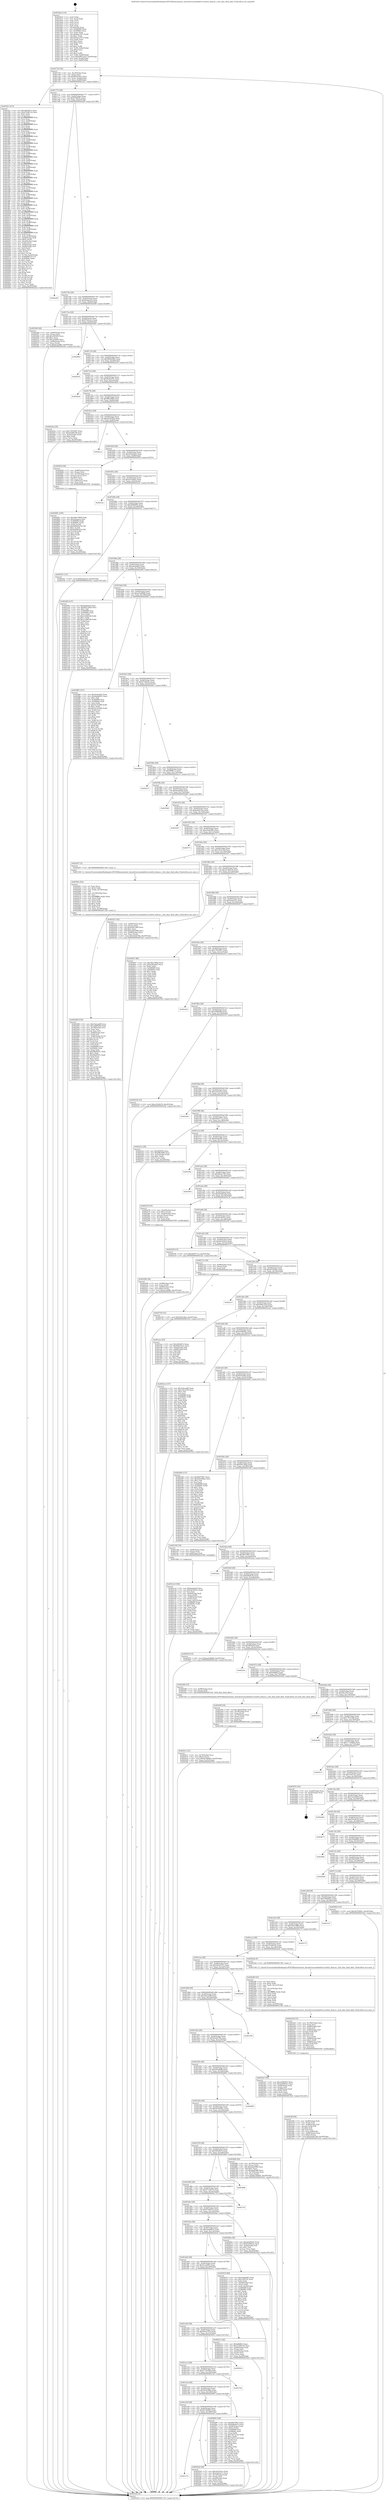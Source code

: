 digraph "0x4016e0" {
  label = "0x4016e0 (/mnt/c/Users/mathe/Desktop/tcc/POCII/binaries/extr_linuxdriversmediadvb-coredvb_demux.c_dvb_dmx_feed_alloc_Final-ollvm.out::main(0))"
  labelloc = "t"
  node[shape=record]

  Entry [label="",width=0.3,height=0.3,shape=circle,fillcolor=black,style=filled]
  "0x401752" [label="{
     0x401752 [32]\l
     | [instrs]\l
     &nbsp;&nbsp;0x401752 \<+6\>: mov -0xc0(%rbp),%eax\l
     &nbsp;&nbsp;0x401758 \<+2\>: mov %eax,%ecx\l
     &nbsp;&nbsp;0x40175a \<+6\>: sub $0x80d102e1,%ecx\l
     &nbsp;&nbsp;0x401760 \<+6\>: mov %eax,-0xd4(%rbp)\l
     &nbsp;&nbsp;0x401766 \<+6\>: mov %ecx,-0xd8(%rbp)\l
     &nbsp;&nbsp;0x40176c \<+6\>: je 0000000000401f21 \<main+0x841\>\l
  }"]
  "0x401f21" [label="{
     0x401f21 [413]\l
     | [instrs]\l
     &nbsp;&nbsp;0x401f21 \<+5\>: mov $0x44fc6b7e,%eax\l
     &nbsp;&nbsp;0x401f26 \<+5\>: mov $0x474487c2,%ecx\l
     &nbsp;&nbsp;0x401f2b \<+2\>: xor %edx,%edx\l
     &nbsp;&nbsp;0x401f2d \<+3\>: mov %rsp,%rsi\l
     &nbsp;&nbsp;0x401f30 \<+4\>: add $0xfffffffffffffff0,%rsi\l
     &nbsp;&nbsp;0x401f34 \<+3\>: mov %rsi,%rsp\l
     &nbsp;&nbsp;0x401f37 \<+7\>: mov %rsi,-0xb8(%rbp)\l
     &nbsp;&nbsp;0x401f3e \<+3\>: mov %rsp,%rsi\l
     &nbsp;&nbsp;0x401f41 \<+4\>: add $0xfffffffffffffff0,%rsi\l
     &nbsp;&nbsp;0x401f45 \<+3\>: mov %rsi,%rsp\l
     &nbsp;&nbsp;0x401f48 \<+3\>: mov %rsp,%rdi\l
     &nbsp;&nbsp;0x401f4b \<+4\>: add $0xfffffffffffffff0,%rdi\l
     &nbsp;&nbsp;0x401f4f \<+3\>: mov %rdi,%rsp\l
     &nbsp;&nbsp;0x401f52 \<+7\>: mov %rdi,-0xb0(%rbp)\l
     &nbsp;&nbsp;0x401f59 \<+3\>: mov %rsp,%rdi\l
     &nbsp;&nbsp;0x401f5c \<+4\>: add $0xfffffffffffffff0,%rdi\l
     &nbsp;&nbsp;0x401f60 \<+3\>: mov %rdi,%rsp\l
     &nbsp;&nbsp;0x401f63 \<+7\>: mov %rdi,-0xa8(%rbp)\l
     &nbsp;&nbsp;0x401f6a \<+3\>: mov %rsp,%rdi\l
     &nbsp;&nbsp;0x401f6d \<+4\>: add $0xfffffffffffffff0,%rdi\l
     &nbsp;&nbsp;0x401f71 \<+3\>: mov %rdi,%rsp\l
     &nbsp;&nbsp;0x401f74 \<+7\>: mov %rdi,-0xa0(%rbp)\l
     &nbsp;&nbsp;0x401f7b \<+3\>: mov %rsp,%rdi\l
     &nbsp;&nbsp;0x401f7e \<+4\>: add $0xfffffffffffffff0,%rdi\l
     &nbsp;&nbsp;0x401f82 \<+3\>: mov %rdi,%rsp\l
     &nbsp;&nbsp;0x401f85 \<+7\>: mov %rdi,-0x98(%rbp)\l
     &nbsp;&nbsp;0x401f8c \<+3\>: mov %rsp,%rdi\l
     &nbsp;&nbsp;0x401f8f \<+4\>: add $0xfffffffffffffff0,%rdi\l
     &nbsp;&nbsp;0x401f93 \<+3\>: mov %rdi,%rsp\l
     &nbsp;&nbsp;0x401f96 \<+7\>: mov %rdi,-0x90(%rbp)\l
     &nbsp;&nbsp;0x401f9d \<+3\>: mov %rsp,%rdi\l
     &nbsp;&nbsp;0x401fa0 \<+4\>: add $0xfffffffffffffff0,%rdi\l
     &nbsp;&nbsp;0x401fa4 \<+3\>: mov %rdi,%rsp\l
     &nbsp;&nbsp;0x401fa7 \<+7\>: mov %rdi,-0x88(%rbp)\l
     &nbsp;&nbsp;0x401fae \<+3\>: mov %rsp,%rdi\l
     &nbsp;&nbsp;0x401fb1 \<+4\>: add $0xfffffffffffffff0,%rdi\l
     &nbsp;&nbsp;0x401fb5 \<+3\>: mov %rdi,%rsp\l
     &nbsp;&nbsp;0x401fb8 \<+4\>: mov %rdi,-0x80(%rbp)\l
     &nbsp;&nbsp;0x401fbc \<+3\>: mov %rsp,%rdi\l
     &nbsp;&nbsp;0x401fbf \<+4\>: add $0xfffffffffffffff0,%rdi\l
     &nbsp;&nbsp;0x401fc3 \<+3\>: mov %rdi,%rsp\l
     &nbsp;&nbsp;0x401fc6 \<+4\>: mov %rdi,-0x78(%rbp)\l
     &nbsp;&nbsp;0x401fca \<+3\>: mov %rsp,%rdi\l
     &nbsp;&nbsp;0x401fcd \<+4\>: add $0xfffffffffffffff0,%rdi\l
     &nbsp;&nbsp;0x401fd1 \<+3\>: mov %rdi,%rsp\l
     &nbsp;&nbsp;0x401fd4 \<+4\>: mov %rdi,-0x70(%rbp)\l
     &nbsp;&nbsp;0x401fd8 \<+3\>: mov %rsp,%rdi\l
     &nbsp;&nbsp;0x401fdb \<+4\>: add $0xfffffffffffffff0,%rdi\l
     &nbsp;&nbsp;0x401fdf \<+3\>: mov %rdi,%rsp\l
     &nbsp;&nbsp;0x401fe2 \<+4\>: mov %rdi,-0x68(%rbp)\l
     &nbsp;&nbsp;0x401fe6 \<+3\>: mov %rsp,%rdi\l
     &nbsp;&nbsp;0x401fe9 \<+4\>: add $0xfffffffffffffff0,%rdi\l
     &nbsp;&nbsp;0x401fed \<+3\>: mov %rdi,%rsp\l
     &nbsp;&nbsp;0x401ff0 \<+4\>: mov %rdi,-0x60(%rbp)\l
     &nbsp;&nbsp;0x401ff4 \<+3\>: mov %rsp,%rdi\l
     &nbsp;&nbsp;0x401ff7 \<+4\>: add $0xfffffffffffffff0,%rdi\l
     &nbsp;&nbsp;0x401ffb \<+3\>: mov %rdi,%rsp\l
     &nbsp;&nbsp;0x401ffe \<+4\>: mov %rdi,-0x58(%rbp)\l
     &nbsp;&nbsp;0x402002 \<+3\>: mov %rsp,%rdi\l
     &nbsp;&nbsp;0x402005 \<+4\>: add $0xfffffffffffffff0,%rdi\l
     &nbsp;&nbsp;0x402009 \<+3\>: mov %rdi,%rsp\l
     &nbsp;&nbsp;0x40200c \<+4\>: mov %rdi,-0x50(%rbp)\l
     &nbsp;&nbsp;0x402010 \<+3\>: mov %rsp,%rdi\l
     &nbsp;&nbsp;0x402013 \<+4\>: add $0xfffffffffffffff0,%rdi\l
     &nbsp;&nbsp;0x402017 \<+3\>: mov %rdi,%rsp\l
     &nbsp;&nbsp;0x40201a \<+4\>: mov %rdi,-0x48(%rbp)\l
     &nbsp;&nbsp;0x40201e \<+3\>: mov %rsp,%rdi\l
     &nbsp;&nbsp;0x402021 \<+4\>: add $0xfffffffffffffff0,%rdi\l
     &nbsp;&nbsp;0x402025 \<+3\>: mov %rdi,%rsp\l
     &nbsp;&nbsp;0x402028 \<+4\>: mov %rdi,-0x40(%rbp)\l
     &nbsp;&nbsp;0x40202c \<+3\>: mov %rsp,%rdi\l
     &nbsp;&nbsp;0x40202f \<+4\>: add $0xfffffffffffffff0,%rdi\l
     &nbsp;&nbsp;0x402033 \<+3\>: mov %rdi,%rsp\l
     &nbsp;&nbsp;0x402036 \<+4\>: mov %rdi,-0x38(%rbp)\l
     &nbsp;&nbsp;0x40203a \<+7\>: mov -0xb8(%rbp),%rdi\l
     &nbsp;&nbsp;0x402041 \<+6\>: movl $0x0,(%rdi)\l
     &nbsp;&nbsp;0x402047 \<+7\>: mov -0xc4(%rbp),%r8d\l
     &nbsp;&nbsp;0x40204e \<+3\>: mov %r8d,(%rsi)\l
     &nbsp;&nbsp;0x402051 \<+7\>: mov -0xb0(%rbp),%rdi\l
     &nbsp;&nbsp;0x402058 \<+7\>: mov -0xd0(%rbp),%r9\l
     &nbsp;&nbsp;0x40205f \<+3\>: mov %r9,(%rdi)\l
     &nbsp;&nbsp;0x402062 \<+3\>: cmpl $0x2,(%rsi)\l
     &nbsp;&nbsp;0x402065 \<+4\>: setne %r10b\l
     &nbsp;&nbsp;0x402069 \<+4\>: and $0x1,%r10b\l
     &nbsp;&nbsp;0x40206d \<+4\>: mov %r10b,-0x2d(%rbp)\l
     &nbsp;&nbsp;0x402071 \<+8\>: mov 0x406068,%r11d\l
     &nbsp;&nbsp;0x402079 \<+7\>: mov 0x40606c,%ebx\l
     &nbsp;&nbsp;0x402080 \<+3\>: sub $0x1,%edx\l
     &nbsp;&nbsp;0x402083 \<+3\>: mov %r11d,%r14d\l
     &nbsp;&nbsp;0x402086 \<+3\>: add %edx,%r14d\l
     &nbsp;&nbsp;0x402089 \<+4\>: imul %r14d,%r11d\l
     &nbsp;&nbsp;0x40208d \<+4\>: and $0x1,%r11d\l
     &nbsp;&nbsp;0x402091 \<+4\>: cmp $0x0,%r11d\l
     &nbsp;&nbsp;0x402095 \<+4\>: sete %r10b\l
     &nbsp;&nbsp;0x402099 \<+3\>: cmp $0xa,%ebx\l
     &nbsp;&nbsp;0x40209c \<+4\>: setl %r15b\l
     &nbsp;&nbsp;0x4020a0 \<+3\>: mov %r10b,%r12b\l
     &nbsp;&nbsp;0x4020a3 \<+3\>: and %r15b,%r12b\l
     &nbsp;&nbsp;0x4020a6 \<+3\>: xor %r15b,%r10b\l
     &nbsp;&nbsp;0x4020a9 \<+3\>: or %r10b,%r12b\l
     &nbsp;&nbsp;0x4020ac \<+4\>: test $0x1,%r12b\l
     &nbsp;&nbsp;0x4020b0 \<+3\>: cmovne %ecx,%eax\l
     &nbsp;&nbsp;0x4020b3 \<+6\>: mov %eax,-0xc0(%rbp)\l
     &nbsp;&nbsp;0x4020b9 \<+5\>: jmp 0000000000403322 \<main+0x1c42\>\l
  }"]
  "0x401772" [label="{
     0x401772 [28]\l
     | [instrs]\l
     &nbsp;&nbsp;0x401772 \<+5\>: jmp 0000000000401777 \<main+0x97\>\l
     &nbsp;&nbsp;0x401777 \<+6\>: mov -0xd4(%rbp),%eax\l
     &nbsp;&nbsp;0x40177d \<+5\>: sub $0x87dfd3f1,%eax\l
     &nbsp;&nbsp;0x401782 \<+6\>: mov %eax,-0xdc(%rbp)\l
     &nbsp;&nbsp;0x401788 \<+6\>: je 0000000000402a6f \<main+0x138f\>\l
  }"]
  Exit [label="",width=0.3,height=0.3,shape=circle,fillcolor=black,style=filled,peripheries=2]
  "0x402a6f" [label="{
     0x402a6f\l
  }", style=dashed]
  "0x40178e" [label="{
     0x40178e [28]\l
     | [instrs]\l
     &nbsp;&nbsp;0x40178e \<+5\>: jmp 0000000000401793 \<main+0xb3\>\l
     &nbsp;&nbsp;0x401793 \<+6\>: mov -0xd4(%rbp),%eax\l
     &nbsp;&nbsp;0x401799 \<+5\>: sub $0x8cdaaec5,%eax\l
     &nbsp;&nbsp;0x40179e \<+6\>: mov %eax,-0xe0(%rbp)\l
     &nbsp;&nbsp;0x4017a4 \<+6\>: je 0000000000402560 \<main+0xe80\>\l
  }"]
  "0x402730" [label="{
     0x402730 [15]\l
     | [instrs]\l
     &nbsp;&nbsp;0x402730 \<+10\>: movl $0xf2291dbe,-0xc0(%rbp)\l
     &nbsp;&nbsp;0x40273a \<+5\>: jmp 0000000000403322 \<main+0x1c42\>\l
  }"]
  "0x402560" [label="{
     0x402560 [48]\l
     | [instrs]\l
     &nbsp;&nbsp;0x402560 \<+7\>: mov -0x90(%rbp),%rax\l
     &nbsp;&nbsp;0x402567 \<+2\>: mov (%rax),%ecx\l
     &nbsp;&nbsp;0x402569 \<+6\>: add $0x163495,%ecx\l
     &nbsp;&nbsp;0x40256f \<+3\>: add $0x1,%ecx\l
     &nbsp;&nbsp;0x402572 \<+6\>: sub $0x163495,%ecx\l
     &nbsp;&nbsp;0x402578 \<+7\>: mov -0x90(%rbp),%rax\l
     &nbsp;&nbsp;0x40257f \<+2\>: mov %ecx,(%rax)\l
     &nbsp;&nbsp;0x402581 \<+10\>: movl $0x4cca288c,-0xc0(%rbp)\l
     &nbsp;&nbsp;0x40258b \<+5\>: jmp 0000000000403322 \<main+0x1c42\>\l
  }"]
  "0x4017aa" [label="{
     0x4017aa [28]\l
     | [instrs]\l
     &nbsp;&nbsp;0x4017aa \<+5\>: jmp 00000000004017af \<main+0xcf\>\l
     &nbsp;&nbsp;0x4017af \<+6\>: mov -0xd4(%rbp),%eax\l
     &nbsp;&nbsp;0x4017b5 \<+5\>: sub $0x97b9cac3,%eax\l
     &nbsp;&nbsp;0x4017ba \<+6\>: mov %eax,-0xe4(%rbp)\l
     &nbsp;&nbsp;0x4017c0 \<+6\>: je 00000000004029b2 \<main+0x12d2\>\l
  }"]
  "0x402681" [label="{
     0x402681 [100]\l
     | [instrs]\l
     &nbsp;&nbsp;0x402681 \<+5\>: mov $0x36a1588d,%edx\l
     &nbsp;&nbsp;0x402686 \<+5\>: mov $0x2fceaece,%esi\l
     &nbsp;&nbsp;0x40268b \<+8\>: mov 0x406068,%r8d\l
     &nbsp;&nbsp;0x402693 \<+8\>: mov 0x40606c,%r9d\l
     &nbsp;&nbsp;0x40269b \<+3\>: mov %r8d,%r10d\l
     &nbsp;&nbsp;0x40269e \<+7\>: add $0xfe095fcf,%r10d\l
     &nbsp;&nbsp;0x4026a5 \<+4\>: sub $0x1,%r10d\l
     &nbsp;&nbsp;0x4026a9 \<+7\>: sub $0xfe095fcf,%r10d\l
     &nbsp;&nbsp;0x4026b0 \<+4\>: imul %r10d,%r8d\l
     &nbsp;&nbsp;0x4026b4 \<+4\>: and $0x1,%r8d\l
     &nbsp;&nbsp;0x4026b8 \<+4\>: cmp $0x0,%r8d\l
     &nbsp;&nbsp;0x4026bc \<+4\>: sete %r11b\l
     &nbsp;&nbsp;0x4026c0 \<+4\>: cmp $0xa,%r9d\l
     &nbsp;&nbsp;0x4026c4 \<+3\>: setl %bl\l
     &nbsp;&nbsp;0x4026c7 \<+3\>: mov %r11b,%r14b\l
     &nbsp;&nbsp;0x4026ca \<+3\>: and %bl,%r14b\l
     &nbsp;&nbsp;0x4026cd \<+3\>: xor %bl,%r11b\l
     &nbsp;&nbsp;0x4026d0 \<+3\>: or %r11b,%r14b\l
     &nbsp;&nbsp;0x4026d3 \<+4\>: test $0x1,%r14b\l
     &nbsp;&nbsp;0x4026d7 \<+3\>: cmovne %esi,%edx\l
     &nbsp;&nbsp;0x4026da \<+6\>: mov %edx,-0xc0(%rbp)\l
     &nbsp;&nbsp;0x4026e0 \<+5\>: jmp 0000000000403322 \<main+0x1c42\>\l
  }"]
  "0x4029b2" [label="{
     0x4029b2\l
  }", style=dashed]
  "0x4017c6" [label="{
     0x4017c6 [28]\l
     | [instrs]\l
     &nbsp;&nbsp;0x4017c6 \<+5\>: jmp 00000000004017cb \<main+0xeb\>\l
     &nbsp;&nbsp;0x4017cb \<+6\>: mov -0xd4(%rbp),%eax\l
     &nbsp;&nbsp;0x4017d1 \<+5\>: sub $0x999a0d02,%eax\l
     &nbsp;&nbsp;0x4017d6 \<+6\>: mov %eax,-0xe8(%rbp)\l
     &nbsp;&nbsp;0x4017dc \<+6\>: je 0000000000402e3f \<main+0x175f\>\l
  }"]
  "0x401e72" [label="{
     0x401e72\l
  }", style=dashed]
  "0x402e3f" [label="{
     0x402e3f\l
  }", style=dashed]
  "0x4017e2" [label="{
     0x4017e2 [28]\l
     | [instrs]\l
     &nbsp;&nbsp;0x4017e2 \<+5\>: jmp 00000000004017e7 \<main+0x107\>\l
     &nbsp;&nbsp;0x4017e7 \<+6\>: mov -0xd4(%rbp),%eax\l
     &nbsp;&nbsp;0x4017ed \<+5\>: sub $0x9eebe45c,%eax\l
     &nbsp;&nbsp;0x4017f2 \<+6\>: mov %eax,-0xec(%rbp)\l
     &nbsp;&nbsp;0x4017f8 \<+6\>: je 000000000040283d \<main+0x115d\>\l
  }"]
  "0x4025e0" [label="{
     0x4025e0 [39]\l
     | [instrs]\l
     &nbsp;&nbsp;0x4025e0 \<+5\>: mov $0xe0c91bce,%eax\l
     &nbsp;&nbsp;0x4025e5 \<+5\>: mov $0xc4e6c211,%ecx\l
     &nbsp;&nbsp;0x4025ea \<+4\>: mov -0x70(%rbp),%rdx\l
     &nbsp;&nbsp;0x4025ee \<+2\>: mov (%rdx),%esi\l
     &nbsp;&nbsp;0x4025f0 \<+7\>: mov -0xa0(%rbp),%rdx\l
     &nbsp;&nbsp;0x4025f7 \<+2\>: cmp (%rdx),%esi\l
     &nbsp;&nbsp;0x4025f9 \<+3\>: cmovl %ecx,%eax\l
     &nbsp;&nbsp;0x4025fc \<+6\>: mov %eax,-0xc0(%rbp)\l
     &nbsp;&nbsp;0x402602 \<+5\>: jmp 0000000000403322 \<main+0x1c42\>\l
  }"]
  "0x40283d" [label="{
     0x40283d\l
  }", style=dashed]
  "0x4017fe" [label="{
     0x4017fe [28]\l
     | [instrs]\l
     &nbsp;&nbsp;0x4017fe \<+5\>: jmp 0000000000401803 \<main+0x123\>\l
     &nbsp;&nbsp;0x401803 \<+6\>: mov -0xd4(%rbp),%eax\l
     &nbsp;&nbsp;0x401809 \<+5\>: sub $0x9f8c4f90,%eax\l
     &nbsp;&nbsp;0x40180e \<+6\>: mov %eax,-0xf0(%rbp)\l
     &nbsp;&nbsp;0x401814 \<+6\>: je 000000000040225a \<main+0xb7a\>\l
  }"]
  "0x401e56" [label="{
     0x401e56 [28]\l
     | [instrs]\l
     &nbsp;&nbsp;0x401e56 \<+5\>: jmp 0000000000401e5b \<main+0x77b\>\l
     &nbsp;&nbsp;0x401e5b \<+6\>: mov -0xd4(%rbp),%eax\l
     &nbsp;&nbsp;0x401e61 \<+5\>: sub $0x6a70b9b5,%eax\l
     &nbsp;&nbsp;0x401e66 \<+6\>: mov %eax,-0x1d8(%rbp)\l
     &nbsp;&nbsp;0x401e6c \<+6\>: je 00000000004025e0 \<main+0xf00\>\l
  }"]
  "0x40225a" [label="{
     0x40225a [30]\l
     | [instrs]\l
     &nbsp;&nbsp;0x40225a \<+5\>: mov $0xc7853687,%eax\l
     &nbsp;&nbsp;0x40225f \<+5\>: mov $0xde5d81d8,%ecx\l
     &nbsp;&nbsp;0x402264 \<+3\>: mov -0x2c(%rbp),%edx\l
     &nbsp;&nbsp;0x402267 \<+3\>: cmp $0x0,%edx\l
     &nbsp;&nbsp;0x40226a \<+3\>: cmove %ecx,%eax\l
     &nbsp;&nbsp;0x40226d \<+6\>: mov %eax,-0xc0(%rbp)\l
     &nbsp;&nbsp;0x402273 \<+5\>: jmp 0000000000403322 \<main+0x1c42\>\l
  }"]
  "0x40181a" [label="{
     0x40181a [28]\l
     | [instrs]\l
     &nbsp;&nbsp;0x40181a \<+5\>: jmp 000000000040181f \<main+0x13f\>\l
     &nbsp;&nbsp;0x40181f \<+6\>: mov -0xd4(%rbp),%eax\l
     &nbsp;&nbsp;0x401825 \<+5\>: sub $0xa0223f34,%eax\l
     &nbsp;&nbsp;0x40182a \<+6\>: mov %eax,-0xf4(%rbp)\l
     &nbsp;&nbsp;0x401830 \<+6\>: je 0000000000402cca \<main+0x15ea\>\l
  }"]
  "0x402f09" [label="{
     0x402f09 [109]\l
     | [instrs]\l
     &nbsp;&nbsp;0x402f09 \<+5\>: mov $0xf8d75fb7,%eax\l
     &nbsp;&nbsp;0x402f0e \<+5\>: mov $0xfe8b9e70,%ecx\l
     &nbsp;&nbsp;0x402f13 \<+7\>: mov -0xb8(%rbp),%rdx\l
     &nbsp;&nbsp;0x402f1a \<+6\>: movl $0x0,(%rdx)\l
     &nbsp;&nbsp;0x402f20 \<+7\>: mov 0x406068,%esi\l
     &nbsp;&nbsp;0x402f27 \<+7\>: mov 0x40606c,%edi\l
     &nbsp;&nbsp;0x402f2e \<+3\>: mov %esi,%r8d\l
     &nbsp;&nbsp;0x402f31 \<+7\>: sub $0x7d57e145,%r8d\l
     &nbsp;&nbsp;0x402f38 \<+4\>: sub $0x1,%r8d\l
     &nbsp;&nbsp;0x402f3c \<+7\>: add $0x7d57e145,%r8d\l
     &nbsp;&nbsp;0x402f43 \<+4\>: imul %r8d,%esi\l
     &nbsp;&nbsp;0x402f47 \<+3\>: and $0x1,%esi\l
     &nbsp;&nbsp;0x402f4a \<+3\>: cmp $0x0,%esi\l
     &nbsp;&nbsp;0x402f4d \<+4\>: sete %r9b\l
     &nbsp;&nbsp;0x402f51 \<+3\>: cmp $0xa,%edi\l
     &nbsp;&nbsp;0x402f54 \<+4\>: setl %r10b\l
     &nbsp;&nbsp;0x402f58 \<+3\>: mov %r9b,%r11b\l
     &nbsp;&nbsp;0x402f5b \<+3\>: and %r10b,%r11b\l
     &nbsp;&nbsp;0x402f5e \<+3\>: xor %r10b,%r9b\l
     &nbsp;&nbsp;0x402f61 \<+3\>: or %r9b,%r11b\l
     &nbsp;&nbsp;0x402f64 \<+4\>: test $0x1,%r11b\l
     &nbsp;&nbsp;0x402f68 \<+3\>: cmovne %ecx,%eax\l
     &nbsp;&nbsp;0x402f6b \<+6\>: mov %eax,-0xc0(%rbp)\l
     &nbsp;&nbsp;0x402f71 \<+5\>: jmp 0000000000403322 \<main+0x1c42\>\l
  }"]
  "0x402cca" [label="{
     0x402cca\l
  }", style=dashed]
  "0x401836" [label="{
     0x401836 [28]\l
     | [instrs]\l
     &nbsp;&nbsp;0x401836 \<+5\>: jmp 000000000040183b \<main+0x15b\>\l
     &nbsp;&nbsp;0x40183b \<+6\>: mov -0xd4(%rbp),%eax\l
     &nbsp;&nbsp;0x401841 \<+5\>: sub $0xa302e6a5,%eax\l
     &nbsp;&nbsp;0x401846 \<+6\>: mov %eax,-0xf8(%rbp)\l
     &nbsp;&nbsp;0x40184c \<+6\>: je 000000000040265d \<main+0xf7d\>\l
  }"]
  "0x401e3a" [label="{
     0x401e3a [28]\l
     | [instrs]\l
     &nbsp;&nbsp;0x401e3a \<+5\>: jmp 0000000000401e3f \<main+0x75f\>\l
     &nbsp;&nbsp;0x401e3f \<+6\>: mov -0xd4(%rbp),%eax\l
     &nbsp;&nbsp;0x401e45 \<+5\>: sub $0x5d3258be,%eax\l
     &nbsp;&nbsp;0x401e4a \<+6\>: mov %eax,-0x1d4(%rbp)\l
     &nbsp;&nbsp;0x401e50 \<+6\>: je 0000000000402f09 \<main+0x1829\>\l
  }"]
  "0x40265d" [label="{
     0x40265d [36]\l
     | [instrs]\l
     &nbsp;&nbsp;0x40265d \<+7\>: mov -0x98(%rbp),%rax\l
     &nbsp;&nbsp;0x402664 \<+3\>: mov (%rax),%rax\l
     &nbsp;&nbsp;0x402667 \<+4\>: mov -0x70(%rbp),%rcx\l
     &nbsp;&nbsp;0x40266b \<+3\>: movslq (%rcx),%rcx\l
     &nbsp;&nbsp;0x40266e \<+4\>: shl $0x4,%rcx\l
     &nbsp;&nbsp;0x402672 \<+3\>: add %rcx,%rax\l
     &nbsp;&nbsp;0x402675 \<+4\>: mov 0x8(%rax),%rax\l
     &nbsp;&nbsp;0x402679 \<+3\>: mov %rax,%rdi\l
     &nbsp;&nbsp;0x40267c \<+5\>: call 0000000000401030 \<free@plt\>\l
     | [calls]\l
     &nbsp;&nbsp;0x401030 \{1\} (unknown)\l
  }"]
  "0x401852" [label="{
     0x401852 [28]\l
     | [instrs]\l
     &nbsp;&nbsp;0x401852 \<+5\>: jmp 0000000000401857 \<main+0x177\>\l
     &nbsp;&nbsp;0x401857 \<+6\>: mov -0xd4(%rbp),%eax\l
     &nbsp;&nbsp;0x40185d \<+5\>: sub $0xa51bf4a5,%eax\l
     &nbsp;&nbsp;0x401862 \<+6\>: mov %eax,-0xfc(%rbp)\l
     &nbsp;&nbsp;0x401868 \<+6\>: je 0000000000402cee \<main+0x160e\>\l
  }"]
  "0x4027a0" [label="{
     0x4027a0\l
  }", style=dashed]
  "0x402cee" [label="{
     0x402cee\l
  }", style=dashed]
  "0x40186e" [label="{
     0x40186e [28]\l
     | [instrs]\l
     &nbsp;&nbsp;0x40186e \<+5\>: jmp 0000000000401873 \<main+0x193\>\l
     &nbsp;&nbsp;0x401873 \<+6\>: mov -0xd4(%rbp),%eax\l
     &nbsp;&nbsp;0x401879 \<+5\>: sub $0xab960f55,%eax\l
     &nbsp;&nbsp;0x40187e \<+6\>: mov %eax,-0x100(%rbp)\l
     &nbsp;&nbsp;0x401884 \<+6\>: je 0000000000402551 \<main+0xe71\>\l
  }"]
  "0x401e1e" [label="{
     0x401e1e [28]\l
     | [instrs]\l
     &nbsp;&nbsp;0x401e1e \<+5\>: jmp 0000000000401e23 \<main+0x743\>\l
     &nbsp;&nbsp;0x401e23 \<+6\>: mov -0xd4(%rbp),%eax\l
     &nbsp;&nbsp;0x401e29 \<+5\>: sub $0x5735c094,%eax\l
     &nbsp;&nbsp;0x401e2e \<+6\>: mov %eax,-0x1d0(%rbp)\l
     &nbsp;&nbsp;0x401e34 \<+6\>: je 00000000004027a0 \<main+0x10c0\>\l
  }"]
  "0x402551" [label="{
     0x402551 [15]\l
     | [instrs]\l
     &nbsp;&nbsp;0x402551 \<+10\>: movl $0x8cdaaec5,-0xc0(%rbp)\l
     &nbsp;&nbsp;0x40255b \<+5\>: jmp 0000000000403322 \<main+0x1c42\>\l
  }"]
  "0x40188a" [label="{
     0x40188a [28]\l
     | [instrs]\l
     &nbsp;&nbsp;0x40188a \<+5\>: jmp 000000000040188f \<main+0x1af\>\l
     &nbsp;&nbsp;0x40188f \<+6\>: mov -0xd4(%rbp),%eax\l
     &nbsp;&nbsp;0x401895 \<+5\>: sub $0xadaa9eb5,%eax\l
     &nbsp;&nbsp;0x40189a \<+6\>: mov %eax,-0x104(%rbp)\l
     &nbsp;&nbsp;0x4018a0 \<+6\>: je 00000000004020fd \<main+0xa1d\>\l
  }"]
  "0x40293e" [label="{
     0x40293e\l
  }", style=dashed]
  "0x4020fd" [label="{
     0x4020fd [147]\l
     | [instrs]\l
     &nbsp;&nbsp;0x4020fd \<+5\>: mov $0xbaefedc8,%eax\l
     &nbsp;&nbsp;0x402102 \<+5\>: mov $0xf5613d4d,%ecx\l
     &nbsp;&nbsp;0x402107 \<+2\>: mov $0x1,%dl\l
     &nbsp;&nbsp;0x402109 \<+7\>: mov 0x406068,%esi\l
     &nbsp;&nbsp;0x402110 \<+7\>: mov 0x40606c,%edi\l
     &nbsp;&nbsp;0x402117 \<+3\>: mov %esi,%r8d\l
     &nbsp;&nbsp;0x40211a \<+7\>: sub $0x1c048169,%r8d\l
     &nbsp;&nbsp;0x402121 \<+4\>: sub $0x1,%r8d\l
     &nbsp;&nbsp;0x402125 \<+7\>: add $0x1c048169,%r8d\l
     &nbsp;&nbsp;0x40212c \<+4\>: imul %r8d,%esi\l
     &nbsp;&nbsp;0x402130 \<+3\>: and $0x1,%esi\l
     &nbsp;&nbsp;0x402133 \<+3\>: cmp $0x0,%esi\l
     &nbsp;&nbsp;0x402136 \<+4\>: sete %r9b\l
     &nbsp;&nbsp;0x40213a \<+3\>: cmp $0xa,%edi\l
     &nbsp;&nbsp;0x40213d \<+4\>: setl %r10b\l
     &nbsp;&nbsp;0x402141 \<+3\>: mov %r9b,%r11b\l
     &nbsp;&nbsp;0x402144 \<+4\>: xor $0xff,%r11b\l
     &nbsp;&nbsp;0x402148 \<+3\>: mov %r10b,%bl\l
     &nbsp;&nbsp;0x40214b \<+3\>: xor $0xff,%bl\l
     &nbsp;&nbsp;0x40214e \<+3\>: xor $0x1,%dl\l
     &nbsp;&nbsp;0x402151 \<+3\>: mov %r11b,%r14b\l
     &nbsp;&nbsp;0x402154 \<+4\>: and $0xff,%r14b\l
     &nbsp;&nbsp;0x402158 \<+3\>: and %dl,%r9b\l
     &nbsp;&nbsp;0x40215b \<+3\>: mov %bl,%r15b\l
     &nbsp;&nbsp;0x40215e \<+4\>: and $0xff,%r15b\l
     &nbsp;&nbsp;0x402162 \<+3\>: and %dl,%r10b\l
     &nbsp;&nbsp;0x402165 \<+3\>: or %r9b,%r14b\l
     &nbsp;&nbsp;0x402168 \<+3\>: or %r10b,%r15b\l
     &nbsp;&nbsp;0x40216b \<+3\>: xor %r15b,%r14b\l
     &nbsp;&nbsp;0x40216e \<+3\>: or %bl,%r11b\l
     &nbsp;&nbsp;0x402171 \<+4\>: xor $0xff,%r11b\l
     &nbsp;&nbsp;0x402175 \<+3\>: or $0x1,%dl\l
     &nbsp;&nbsp;0x402178 \<+3\>: and %dl,%r11b\l
     &nbsp;&nbsp;0x40217b \<+3\>: or %r11b,%r14b\l
     &nbsp;&nbsp;0x40217e \<+4\>: test $0x1,%r14b\l
     &nbsp;&nbsp;0x402182 \<+3\>: cmovne %ecx,%eax\l
     &nbsp;&nbsp;0x402185 \<+6\>: mov %eax,-0xc0(%rbp)\l
     &nbsp;&nbsp;0x40218b \<+5\>: jmp 0000000000403322 \<main+0x1c42\>\l
  }"]
  "0x4018a6" [label="{
     0x4018a6 [28]\l
     | [instrs]\l
     &nbsp;&nbsp;0x4018a6 \<+5\>: jmp 00000000004018ab \<main+0x1cb\>\l
     &nbsp;&nbsp;0x4018ab \<+6\>: mov -0xd4(%rbp),%eax\l
     &nbsp;&nbsp;0x4018b1 \<+5\>: sub $0xae5a68d0,%eax\l
     &nbsp;&nbsp;0x4018b6 \<+6\>: mov %eax,-0x108(%rbp)\l
     &nbsp;&nbsp;0x4018bc \<+6\>: je 0000000000402f85 \<main+0x18a5\>\l
  }"]
  "0x4025c1" [label="{
     0x4025c1 [31]\l
     | [instrs]\l
     &nbsp;&nbsp;0x4025c1 \<+4\>: mov -0x70(%rbp),%rcx\l
     &nbsp;&nbsp;0x4025c5 \<+6\>: movl $0x0,(%rcx)\l
     &nbsp;&nbsp;0x4025cb \<+10\>: movl $0x6a70b9b5,-0xc0(%rbp)\l
     &nbsp;&nbsp;0x4025d5 \<+6\>: mov %eax,-0x1fc(%rbp)\l
     &nbsp;&nbsp;0x4025db \<+5\>: jmp 0000000000403322 \<main+0x1c42\>\l
  }"]
  "0x402f85" [label="{
     0x402f85 [147]\l
     | [instrs]\l
     &nbsp;&nbsp;0x402f85 \<+5\>: mov $0xd2aba0f2,%eax\l
     &nbsp;&nbsp;0x402f8a \<+5\>: mov $0x4ada6815,%ecx\l
     &nbsp;&nbsp;0x402f8f \<+2\>: mov $0x1,%dl\l
     &nbsp;&nbsp;0x402f91 \<+7\>: mov 0x406068,%esi\l
     &nbsp;&nbsp;0x402f98 \<+7\>: mov 0x40606c,%edi\l
     &nbsp;&nbsp;0x402f9f \<+3\>: mov %esi,%r8d\l
     &nbsp;&nbsp;0x402fa2 \<+7\>: sub $0x5214c088,%r8d\l
     &nbsp;&nbsp;0x402fa9 \<+4\>: sub $0x1,%r8d\l
     &nbsp;&nbsp;0x402fad \<+7\>: add $0x5214c088,%r8d\l
     &nbsp;&nbsp;0x402fb4 \<+4\>: imul %r8d,%esi\l
     &nbsp;&nbsp;0x402fb8 \<+3\>: and $0x1,%esi\l
     &nbsp;&nbsp;0x402fbb \<+3\>: cmp $0x0,%esi\l
     &nbsp;&nbsp;0x402fbe \<+4\>: sete %r9b\l
     &nbsp;&nbsp;0x402fc2 \<+3\>: cmp $0xa,%edi\l
     &nbsp;&nbsp;0x402fc5 \<+4\>: setl %r10b\l
     &nbsp;&nbsp;0x402fc9 \<+3\>: mov %r9b,%r11b\l
     &nbsp;&nbsp;0x402fcc \<+4\>: xor $0xff,%r11b\l
     &nbsp;&nbsp;0x402fd0 \<+3\>: mov %r10b,%bl\l
     &nbsp;&nbsp;0x402fd3 \<+3\>: xor $0xff,%bl\l
     &nbsp;&nbsp;0x402fd6 \<+3\>: xor $0x1,%dl\l
     &nbsp;&nbsp;0x402fd9 \<+3\>: mov %r11b,%r14b\l
     &nbsp;&nbsp;0x402fdc \<+4\>: and $0xff,%r14b\l
     &nbsp;&nbsp;0x402fe0 \<+3\>: and %dl,%r9b\l
     &nbsp;&nbsp;0x402fe3 \<+3\>: mov %bl,%r15b\l
     &nbsp;&nbsp;0x402fe6 \<+4\>: and $0xff,%r15b\l
     &nbsp;&nbsp;0x402fea \<+3\>: and %dl,%r10b\l
     &nbsp;&nbsp;0x402fed \<+3\>: or %r9b,%r14b\l
     &nbsp;&nbsp;0x402ff0 \<+3\>: or %r10b,%r15b\l
     &nbsp;&nbsp;0x402ff3 \<+3\>: xor %r15b,%r14b\l
     &nbsp;&nbsp;0x402ff6 \<+3\>: or %bl,%r11b\l
     &nbsp;&nbsp;0x402ff9 \<+4\>: xor $0xff,%r11b\l
     &nbsp;&nbsp;0x402ffd \<+3\>: or $0x1,%dl\l
     &nbsp;&nbsp;0x403000 \<+3\>: and %dl,%r11b\l
     &nbsp;&nbsp;0x403003 \<+3\>: or %r11b,%r14b\l
     &nbsp;&nbsp;0x403006 \<+4\>: test $0x1,%r14b\l
     &nbsp;&nbsp;0x40300a \<+3\>: cmovne %ecx,%eax\l
     &nbsp;&nbsp;0x40300d \<+6\>: mov %eax,-0xc0(%rbp)\l
     &nbsp;&nbsp;0x403013 \<+5\>: jmp 0000000000403322 \<main+0x1c42\>\l
  }"]
  "0x4018c2" [label="{
     0x4018c2 [28]\l
     | [instrs]\l
     &nbsp;&nbsp;0x4018c2 \<+5\>: jmp 00000000004018c7 \<main+0x1e7\>\l
     &nbsp;&nbsp;0x4018c7 \<+6\>: mov -0xd4(%rbp),%eax\l
     &nbsp;&nbsp;0x4018cd \<+5\>: sub $0xb7e0ba2c,%eax\l
     &nbsp;&nbsp;0x4018d2 \<+6\>: mov %eax,-0x10c(%rbp)\l
     &nbsp;&nbsp;0x4018d8 \<+6\>: je 00000000004020dc \<main+0x9fc\>\l
  }"]
  "0x40259f" [label="{
     0x40259f [34]\l
     | [instrs]\l
     &nbsp;&nbsp;0x40259f \<+10\>: movabs $0x4040d1,%rdi\l
     &nbsp;&nbsp;0x4025a9 \<+4\>: mov -0x78(%rbp),%rcx\l
     &nbsp;&nbsp;0x4025ad \<+3\>: mov %rax,(%rcx)\l
     &nbsp;&nbsp;0x4025b0 \<+4\>: mov -0x78(%rbp),%rax\l
     &nbsp;&nbsp;0x4025b4 \<+3\>: mov (%rax),%rax\l
     &nbsp;&nbsp;0x4025b7 \<+3\>: mov (%rax),%rsi\l
     &nbsp;&nbsp;0x4025ba \<+2\>: mov $0x0,%al\l
     &nbsp;&nbsp;0x4025bc \<+5\>: call 0000000000401040 \<printf@plt\>\l
     | [calls]\l
     &nbsp;&nbsp;0x401040 \{1\} (unknown)\l
  }"]
  "0x4020dc" [label="{
     0x4020dc\l
  }", style=dashed]
  "0x4018de" [label="{
     0x4018de [28]\l
     | [instrs]\l
     &nbsp;&nbsp;0x4018de \<+5\>: jmp 00000000004018e3 \<main+0x203\>\l
     &nbsp;&nbsp;0x4018e3 \<+6\>: mov -0xd4(%rbp),%eax\l
     &nbsp;&nbsp;0x4018e9 \<+5\>: sub $0xb9fff111,%eax\l
     &nbsp;&nbsp;0x4018ee \<+6\>: mov %eax,-0x110(%rbp)\l
     &nbsp;&nbsp;0x4018f4 \<+6\>: je 0000000000402e15 \<main+0x1735\>\l
  }"]
  "0x402490" [label="{
     0x402490 [136]\l
     | [instrs]\l
     &nbsp;&nbsp;0x402490 \<+5\>: mov $0x3e4cae88,%ecx\l
     &nbsp;&nbsp;0x402495 \<+5\>: mov $0xcdf9838d,%edx\l
     &nbsp;&nbsp;0x40249a \<+6\>: mov -0x1f8(%rbp),%esi\l
     &nbsp;&nbsp;0x4024a0 \<+3\>: imul %eax,%esi\l
     &nbsp;&nbsp;0x4024a3 \<+3\>: movslq %esi,%r8\l
     &nbsp;&nbsp;0x4024a6 \<+7\>: mov -0x98(%rbp),%r9\l
     &nbsp;&nbsp;0x4024ad \<+3\>: mov (%r9),%r9\l
     &nbsp;&nbsp;0x4024b0 \<+7\>: mov -0x90(%rbp),%r10\l
     &nbsp;&nbsp;0x4024b7 \<+3\>: movslq (%r10),%r10\l
     &nbsp;&nbsp;0x4024ba \<+4\>: shl $0x4,%r10\l
     &nbsp;&nbsp;0x4024be \<+3\>: add %r10,%r9\l
     &nbsp;&nbsp;0x4024c1 \<+4\>: mov 0x8(%r9),%r9\l
     &nbsp;&nbsp;0x4024c5 \<+3\>: mov %r8,(%r9)\l
     &nbsp;&nbsp;0x4024c8 \<+7\>: mov 0x406068,%eax\l
     &nbsp;&nbsp;0x4024cf \<+7\>: mov 0x40606c,%esi\l
     &nbsp;&nbsp;0x4024d6 \<+2\>: mov %eax,%edi\l
     &nbsp;&nbsp;0x4024d8 \<+6\>: add $0x5fbd4451,%edi\l
     &nbsp;&nbsp;0x4024de \<+3\>: sub $0x1,%edi\l
     &nbsp;&nbsp;0x4024e1 \<+6\>: sub $0x5fbd4451,%edi\l
     &nbsp;&nbsp;0x4024e7 \<+3\>: imul %edi,%eax\l
     &nbsp;&nbsp;0x4024ea \<+3\>: and $0x1,%eax\l
     &nbsp;&nbsp;0x4024ed \<+3\>: cmp $0x0,%eax\l
     &nbsp;&nbsp;0x4024f0 \<+4\>: sete %r11b\l
     &nbsp;&nbsp;0x4024f4 \<+3\>: cmp $0xa,%esi\l
     &nbsp;&nbsp;0x4024f7 \<+3\>: setl %bl\l
     &nbsp;&nbsp;0x4024fa \<+3\>: mov %r11b,%r14b\l
     &nbsp;&nbsp;0x4024fd \<+3\>: and %bl,%r14b\l
     &nbsp;&nbsp;0x402500 \<+3\>: xor %bl,%r11b\l
     &nbsp;&nbsp;0x402503 \<+3\>: or %r11b,%r14b\l
     &nbsp;&nbsp;0x402506 \<+4\>: test $0x1,%r14b\l
     &nbsp;&nbsp;0x40250a \<+3\>: cmovne %edx,%ecx\l
     &nbsp;&nbsp;0x40250d \<+6\>: mov %ecx,-0xc0(%rbp)\l
     &nbsp;&nbsp;0x402513 \<+5\>: jmp 0000000000403322 \<main+0x1c42\>\l
  }"]
  "0x402e15" [label="{
     0x402e15\l
  }", style=dashed]
  "0x4018fa" [label="{
     0x4018fa [28]\l
     | [instrs]\l
     &nbsp;&nbsp;0x4018fa \<+5\>: jmp 00000000004018ff \<main+0x21f\>\l
     &nbsp;&nbsp;0x4018ff \<+6\>: mov -0xd4(%rbp),%eax\l
     &nbsp;&nbsp;0x401905 \<+5\>: sub $0xbaefedc8,%eax\l
     &nbsp;&nbsp;0x40190a \<+6\>: mov %eax,-0x114(%rbp)\l
     &nbsp;&nbsp;0x401910 \<+6\>: je 00000000004030d0 \<main+0x19f0\>\l
  }"]
  "0x40245c" [label="{
     0x40245c [52]\l
     | [instrs]\l
     &nbsp;&nbsp;0x40245c \<+2\>: xor %ecx,%ecx\l
     &nbsp;&nbsp;0x40245e \<+5\>: mov $0x2,%edx\l
     &nbsp;&nbsp;0x402463 \<+6\>: mov %edx,-0x1f4(%rbp)\l
     &nbsp;&nbsp;0x402469 \<+1\>: cltd\l
     &nbsp;&nbsp;0x40246a \<+6\>: mov -0x1f4(%rbp),%esi\l
     &nbsp;&nbsp;0x402470 \<+2\>: idiv %esi\l
     &nbsp;&nbsp;0x402472 \<+6\>: imul $0xfffffffe,%edx,%edx\l
     &nbsp;&nbsp;0x402478 \<+2\>: mov %ecx,%edi\l
     &nbsp;&nbsp;0x40247a \<+2\>: sub %edx,%edi\l
     &nbsp;&nbsp;0x40247c \<+2\>: mov %ecx,%edx\l
     &nbsp;&nbsp;0x40247e \<+3\>: sub $0x1,%edx\l
     &nbsp;&nbsp;0x402481 \<+2\>: add %edx,%edi\l
     &nbsp;&nbsp;0x402483 \<+2\>: sub %edi,%ecx\l
     &nbsp;&nbsp;0x402485 \<+6\>: mov %ecx,-0x1f8(%rbp)\l
     &nbsp;&nbsp;0x40248b \<+5\>: call 0000000000401160 \<next_i\>\l
     | [calls]\l
     &nbsp;&nbsp;0x401160 \{1\} (/mnt/c/Users/mathe/Desktop/tcc/POCII/binaries/extr_linuxdriversmediadvb-coredvb_demux.c_dvb_dmx_feed_alloc_Final-ollvm.out::next_i)\l
  }"]
  "0x4030d0" [label="{
     0x4030d0\l
  }", style=dashed]
  "0x401916" [label="{
     0x401916 [28]\l
     | [instrs]\l
     &nbsp;&nbsp;0x401916 \<+5\>: jmp 000000000040191b \<main+0x23b\>\l
     &nbsp;&nbsp;0x40191b \<+6\>: mov -0xd4(%rbp),%eax\l
     &nbsp;&nbsp;0x401921 \<+5\>: sub $0xbe9413ae,%eax\l
     &nbsp;&nbsp;0x401926 \<+6\>: mov %eax,-0x118(%rbp)\l
     &nbsp;&nbsp;0x40192c \<+6\>: je 0000000000403247 \<main+0x1b67\>\l
  }"]
  "0x40236f" [label="{
     0x40236f [56]\l
     | [instrs]\l
     &nbsp;&nbsp;0x40236f \<+7\>: mov -0x98(%rbp),%rdi\l
     &nbsp;&nbsp;0x402376 \<+3\>: mov (%rdi),%rdi\l
     &nbsp;&nbsp;0x402379 \<+7\>: mov -0x90(%rbp),%r8\l
     &nbsp;&nbsp;0x402380 \<+3\>: movslq (%r8),%r8\l
     &nbsp;&nbsp;0x402383 \<+4\>: shl $0x4,%r8\l
     &nbsp;&nbsp;0x402387 \<+3\>: add %r8,%rdi\l
     &nbsp;&nbsp;0x40238a \<+4\>: mov %rax,0x8(%rdi)\l
     &nbsp;&nbsp;0x40238e \<+4\>: mov -0x80(%rbp),%rax\l
     &nbsp;&nbsp;0x402392 \<+6\>: movl $0x0,(%rax)\l
     &nbsp;&nbsp;0x402398 \<+10\>: movl $0x43e0e7bb,-0xc0(%rbp)\l
     &nbsp;&nbsp;0x4023a2 \<+5\>: jmp 0000000000403322 \<main+0x1c42\>\l
  }"]
  "0x403247" [label="{
     0x403247\l
  }", style=dashed]
  "0x401932" [label="{
     0x401932 [28]\l
     | [instrs]\l
     &nbsp;&nbsp;0x401932 \<+5\>: jmp 0000000000401937 \<main+0x257\>\l
     &nbsp;&nbsp;0x401937 \<+6\>: mov -0xd4(%rbp),%eax\l
     &nbsp;&nbsp;0x40193d \<+5\>: sub $0xc0a9d285,%eax\l
     &nbsp;&nbsp;0x401942 \<+6\>: mov %eax,-0x11c(%rbp)\l
     &nbsp;&nbsp;0x401948 \<+6\>: je 000000000040277c \<main+0x109c\>\l
  }"]
  "0x402324" [label="{
     0x402324 [75]\l
     | [instrs]\l
     &nbsp;&nbsp;0x402324 \<+6\>: mov -0x1f0(%rbp),%ecx\l
     &nbsp;&nbsp;0x40232a \<+3\>: imul %eax,%ecx\l
     &nbsp;&nbsp;0x40232d \<+7\>: mov -0x98(%rbp),%r8\l
     &nbsp;&nbsp;0x402334 \<+3\>: mov (%r8),%r8\l
     &nbsp;&nbsp;0x402337 \<+7\>: mov -0x90(%rbp),%r9\l
     &nbsp;&nbsp;0x40233e \<+3\>: movslq (%r9),%r9\l
     &nbsp;&nbsp;0x402341 \<+4\>: shl $0x4,%r9\l
     &nbsp;&nbsp;0x402345 \<+3\>: add %r9,%r8\l
     &nbsp;&nbsp;0x402348 \<+3\>: mov %ecx,(%r8)\l
     &nbsp;&nbsp;0x40234b \<+7\>: mov -0x88(%rbp),%r8\l
     &nbsp;&nbsp;0x402352 \<+7\>: movl $0x1,(%r8)\l
     &nbsp;&nbsp;0x402359 \<+7\>: mov -0x88(%rbp),%r8\l
     &nbsp;&nbsp;0x402360 \<+3\>: movslq (%r8),%r8\l
     &nbsp;&nbsp;0x402363 \<+4\>: shl $0x3,%r8\l
     &nbsp;&nbsp;0x402367 \<+3\>: mov %r8,%rdi\l
     &nbsp;&nbsp;0x40236a \<+5\>: call 0000000000401050 \<malloc@plt\>\l
     | [calls]\l
     &nbsp;&nbsp;0x401050 \{1\} (unknown)\l
  }"]
  "0x40277c" [label="{
     0x40277c\l
  }", style=dashed]
  "0x40194e" [label="{
     0x40194e [28]\l
     | [instrs]\l
     &nbsp;&nbsp;0x40194e \<+5\>: jmp 0000000000401953 \<main+0x273\>\l
     &nbsp;&nbsp;0x401953 \<+6\>: mov -0xd4(%rbp),%eax\l
     &nbsp;&nbsp;0x401959 \<+5\>: sub $0xc301a7fd,%eax\l
     &nbsp;&nbsp;0x40195e \<+6\>: mov %eax,-0x120(%rbp)\l
     &nbsp;&nbsp;0x401964 \<+6\>: je 0000000000402457 \<main+0xd77\>\l
  }"]
  "0x4022f0" [label="{
     0x4022f0 [52]\l
     | [instrs]\l
     &nbsp;&nbsp;0x4022f0 \<+2\>: xor %ecx,%ecx\l
     &nbsp;&nbsp;0x4022f2 \<+5\>: mov $0x2,%edx\l
     &nbsp;&nbsp;0x4022f7 \<+6\>: mov %edx,-0x1ec(%rbp)\l
     &nbsp;&nbsp;0x4022fd \<+1\>: cltd\l
     &nbsp;&nbsp;0x4022fe \<+6\>: mov -0x1ec(%rbp),%esi\l
     &nbsp;&nbsp;0x402304 \<+2\>: idiv %esi\l
     &nbsp;&nbsp;0x402306 \<+6\>: imul $0xfffffffe,%edx,%edx\l
     &nbsp;&nbsp;0x40230c \<+2\>: mov %ecx,%edi\l
     &nbsp;&nbsp;0x40230e \<+2\>: sub %edx,%edi\l
     &nbsp;&nbsp;0x402310 \<+2\>: mov %ecx,%edx\l
     &nbsp;&nbsp;0x402312 \<+3\>: sub $0x1,%edx\l
     &nbsp;&nbsp;0x402315 \<+2\>: add %edx,%edi\l
     &nbsp;&nbsp;0x402317 \<+2\>: sub %edi,%ecx\l
     &nbsp;&nbsp;0x402319 \<+6\>: mov %ecx,-0x1f0(%rbp)\l
     &nbsp;&nbsp;0x40231f \<+5\>: call 0000000000401160 \<next_i\>\l
     | [calls]\l
     &nbsp;&nbsp;0x401160 \{1\} (/mnt/c/Users/mathe/Desktop/tcc/POCII/binaries/extr_linuxdriversmediadvb-coredvb_demux.c_dvb_dmx_feed_alloc_Final-ollvm.out::next_i)\l
  }"]
  "0x402457" [label="{
     0x402457 [5]\l
     | [instrs]\l
     &nbsp;&nbsp;0x402457 \<+5\>: call 0000000000401160 \<next_i\>\l
     | [calls]\l
     &nbsp;&nbsp;0x401160 \{1\} (/mnt/c/Users/mathe/Desktop/tcc/POCII/binaries/extr_linuxdriversmediadvb-coredvb_demux.c_dvb_dmx_feed_alloc_Final-ollvm.out::next_i)\l
  }"]
  "0x40196a" [label="{
     0x40196a [28]\l
     | [instrs]\l
     &nbsp;&nbsp;0x40196a \<+5\>: jmp 000000000040196f \<main+0x28f\>\l
     &nbsp;&nbsp;0x40196f \<+6\>: mov -0xd4(%rbp),%eax\l
     &nbsp;&nbsp;0x401975 \<+5\>: sub $0xc41b6a7b,%eax\l
     &nbsp;&nbsp;0x40197a \<+6\>: mov %eax,-0x124(%rbp)\l
     &nbsp;&nbsp;0x401980 \<+6\>: je 0000000000402527 \<main+0xe47\>\l
  }"]
  "0x401e02" [label="{
     0x401e02 [28]\l
     | [instrs]\l
     &nbsp;&nbsp;0x401e02 \<+5\>: jmp 0000000000401e07 \<main+0x727\>\l
     &nbsp;&nbsp;0x401e07 \<+6\>: mov -0xd4(%rbp),%eax\l
     &nbsp;&nbsp;0x401e0d \<+5\>: sub $0x50ca791b,%eax\l
     &nbsp;&nbsp;0x401e12 \<+6\>: mov %eax,-0x1cc(%rbp)\l
     &nbsp;&nbsp;0x401e18 \<+6\>: je 000000000040293e \<main+0x125e\>\l
  }"]
  "0x402527" [label="{
     0x402527 [42]\l
     | [instrs]\l
     &nbsp;&nbsp;0x402527 \<+4\>: mov -0x80(%rbp),%rax\l
     &nbsp;&nbsp;0x40252b \<+2\>: mov (%rax),%ecx\l
     &nbsp;&nbsp;0x40252d \<+6\>: sub $0x6c8d1966,%ecx\l
     &nbsp;&nbsp;0x402533 \<+3\>: add $0x1,%ecx\l
     &nbsp;&nbsp;0x402536 \<+6\>: add $0x6c8d1966,%ecx\l
     &nbsp;&nbsp;0x40253c \<+4\>: mov -0x80(%rbp),%rax\l
     &nbsp;&nbsp;0x402540 \<+2\>: mov %ecx,(%rax)\l
     &nbsp;&nbsp;0x402542 \<+10\>: movl $0x43e0e7bb,-0xc0(%rbp)\l
     &nbsp;&nbsp;0x40254c \<+5\>: jmp 0000000000403322 \<main+0x1c42\>\l
  }"]
  "0x401986" [label="{
     0x401986 [28]\l
     | [instrs]\l
     &nbsp;&nbsp;0x401986 \<+5\>: jmp 000000000040198b \<main+0x2ab\>\l
     &nbsp;&nbsp;0x40198b \<+6\>: mov -0xd4(%rbp),%eax\l
     &nbsp;&nbsp;0x401991 \<+5\>: sub $0xc4e6c211,%eax\l
     &nbsp;&nbsp;0x401996 \<+6\>: mov %eax,-0x128(%rbp)\l
     &nbsp;&nbsp;0x40199c \<+6\>: je 0000000000402607 \<main+0xf27\>\l
  }"]
  "0x4022c1" [label="{
     0x4022c1 [42]\l
     | [instrs]\l
     &nbsp;&nbsp;0x4022c1 \<+5\>: mov $0xbdfdfb3,%eax\l
     &nbsp;&nbsp;0x4022c6 \<+5\>: mov $0x37266145,%ecx\l
     &nbsp;&nbsp;0x4022cb \<+7\>: mov -0x90(%rbp),%rdx\l
     &nbsp;&nbsp;0x4022d2 \<+2\>: mov (%rdx),%esi\l
     &nbsp;&nbsp;0x4022d4 \<+7\>: mov -0xa0(%rbp),%rdx\l
     &nbsp;&nbsp;0x4022db \<+2\>: cmp (%rdx),%esi\l
     &nbsp;&nbsp;0x4022dd \<+3\>: cmovl %ecx,%eax\l
     &nbsp;&nbsp;0x4022e0 \<+6\>: mov %eax,-0xc0(%rbp)\l
     &nbsp;&nbsp;0x4022e6 \<+5\>: jmp 0000000000403322 \<main+0x1c42\>\l
  }"]
  "0x402607" [label="{
     0x402607 [86]\l
     | [instrs]\l
     &nbsp;&nbsp;0x402607 \<+5\>: mov $0x36a1588d,%eax\l
     &nbsp;&nbsp;0x40260c \<+5\>: mov $0xa302e6a5,%ecx\l
     &nbsp;&nbsp;0x402611 \<+2\>: xor %edx,%edx\l
     &nbsp;&nbsp;0x402613 \<+7\>: mov 0x406068,%esi\l
     &nbsp;&nbsp;0x40261a \<+7\>: mov 0x40606c,%edi\l
     &nbsp;&nbsp;0x402621 \<+3\>: sub $0x1,%edx\l
     &nbsp;&nbsp;0x402624 \<+3\>: mov %esi,%r8d\l
     &nbsp;&nbsp;0x402627 \<+3\>: add %edx,%r8d\l
     &nbsp;&nbsp;0x40262a \<+4\>: imul %r8d,%esi\l
     &nbsp;&nbsp;0x40262e \<+3\>: and $0x1,%esi\l
     &nbsp;&nbsp;0x402631 \<+3\>: cmp $0x0,%esi\l
     &nbsp;&nbsp;0x402634 \<+4\>: sete %r9b\l
     &nbsp;&nbsp;0x402638 \<+3\>: cmp $0xa,%edi\l
     &nbsp;&nbsp;0x40263b \<+4\>: setl %r10b\l
     &nbsp;&nbsp;0x40263f \<+3\>: mov %r9b,%r11b\l
     &nbsp;&nbsp;0x402642 \<+3\>: and %r10b,%r11b\l
     &nbsp;&nbsp;0x402645 \<+3\>: xor %r10b,%r9b\l
     &nbsp;&nbsp;0x402648 \<+3\>: or %r9b,%r11b\l
     &nbsp;&nbsp;0x40264b \<+4\>: test $0x1,%r11b\l
     &nbsp;&nbsp;0x40264f \<+3\>: cmovne %ecx,%eax\l
     &nbsp;&nbsp;0x402652 \<+6\>: mov %eax,-0xc0(%rbp)\l
     &nbsp;&nbsp;0x402658 \<+5\>: jmp 0000000000403322 \<main+0x1c42\>\l
  }"]
  "0x4019a2" [label="{
     0x4019a2 [28]\l
     | [instrs]\l
     &nbsp;&nbsp;0x4019a2 \<+5\>: jmp 00000000004019a7 \<main+0x2c7\>\l
     &nbsp;&nbsp;0x4019a7 \<+6\>: mov -0xd4(%rbp),%eax\l
     &nbsp;&nbsp;0x4019ad \<+5\>: sub $0xc7853687,%eax\l
     &nbsp;&nbsp;0x4019b2 \<+6\>: mov %eax,-0x12c(%rbp)\l
     &nbsp;&nbsp;0x4019b8 \<+6\>: je 0000000000402e5d \<main+0x177d\>\l
  }"]
  "0x401de6" [label="{
     0x401de6 [28]\l
     | [instrs]\l
     &nbsp;&nbsp;0x401de6 \<+5\>: jmp 0000000000401deb \<main+0x70b\>\l
     &nbsp;&nbsp;0x401deb \<+6\>: mov -0xd4(%rbp),%eax\l
     &nbsp;&nbsp;0x401df1 \<+5\>: sub $0x4cca288c,%eax\l
     &nbsp;&nbsp;0x401df6 \<+6\>: mov %eax,-0x1c8(%rbp)\l
     &nbsp;&nbsp;0x401dfc \<+6\>: je 00000000004022c1 \<main+0xbe1\>\l
  }"]
  "0x402e5d" [label="{
     0x402e5d\l
  }", style=dashed]
  "0x4019be" [label="{
     0x4019be [28]\l
     | [instrs]\l
     &nbsp;&nbsp;0x4019be \<+5\>: jmp 00000000004019c3 \<main+0x2e3\>\l
     &nbsp;&nbsp;0x4019c3 \<+6\>: mov -0xd4(%rbp),%eax\l
     &nbsp;&nbsp;0x4019c9 \<+5\>: sub $0xcdf9838d,%eax\l
     &nbsp;&nbsp;0x4019ce \<+6\>: mov %eax,-0x130(%rbp)\l
     &nbsp;&nbsp;0x4019d4 \<+6\>: je 0000000000402518 \<main+0xe38\>\l
  }"]
  "0x403018" [label="{
     0x403018 [99]\l
     | [instrs]\l
     &nbsp;&nbsp;0x403018 \<+5\>: mov $0xd2aba0f2,%eax\l
     &nbsp;&nbsp;0x40301d \<+5\>: mov $0x1c0f7cf1,%ecx\l
     &nbsp;&nbsp;0x403022 \<+2\>: xor %edx,%edx\l
     &nbsp;&nbsp;0x403024 \<+7\>: mov -0xb8(%rbp),%rsi\l
     &nbsp;&nbsp;0x40302b \<+2\>: mov (%rsi),%edi\l
     &nbsp;&nbsp;0x40302d \<+3\>: mov %edi,-0x24(%rbp)\l
     &nbsp;&nbsp;0x403030 \<+7\>: mov 0x406068,%edi\l
     &nbsp;&nbsp;0x403037 \<+8\>: mov 0x40606c,%r8d\l
     &nbsp;&nbsp;0x40303f \<+3\>: sub $0x1,%edx\l
     &nbsp;&nbsp;0x403042 \<+3\>: mov %edi,%r9d\l
     &nbsp;&nbsp;0x403045 \<+3\>: add %edx,%r9d\l
     &nbsp;&nbsp;0x403048 \<+4\>: imul %r9d,%edi\l
     &nbsp;&nbsp;0x40304c \<+3\>: and $0x1,%edi\l
     &nbsp;&nbsp;0x40304f \<+3\>: cmp $0x0,%edi\l
     &nbsp;&nbsp;0x403052 \<+4\>: sete %r10b\l
     &nbsp;&nbsp;0x403056 \<+4\>: cmp $0xa,%r8d\l
     &nbsp;&nbsp;0x40305a \<+4\>: setl %r11b\l
     &nbsp;&nbsp;0x40305e \<+3\>: mov %r10b,%bl\l
     &nbsp;&nbsp;0x403061 \<+3\>: and %r11b,%bl\l
     &nbsp;&nbsp;0x403064 \<+3\>: xor %r11b,%r10b\l
     &nbsp;&nbsp;0x403067 \<+3\>: or %r10b,%bl\l
     &nbsp;&nbsp;0x40306a \<+3\>: test $0x1,%bl\l
     &nbsp;&nbsp;0x40306d \<+3\>: cmovne %ecx,%eax\l
     &nbsp;&nbsp;0x403070 \<+6\>: mov %eax,-0xc0(%rbp)\l
     &nbsp;&nbsp;0x403076 \<+5\>: jmp 0000000000403322 \<main+0x1c42\>\l
  }"]
  "0x402518" [label="{
     0x402518 [15]\l
     | [instrs]\l
     &nbsp;&nbsp;0x402518 \<+10\>: movl $0xc41b6a7b,-0xc0(%rbp)\l
     &nbsp;&nbsp;0x402522 \<+5\>: jmp 0000000000403322 \<main+0x1c42\>\l
  }"]
  "0x4019da" [label="{
     0x4019da [28]\l
     | [instrs]\l
     &nbsp;&nbsp;0x4019da \<+5\>: jmp 00000000004019df \<main+0x2ff\>\l
     &nbsp;&nbsp;0x4019df \<+6\>: mov -0xd4(%rbp),%eax\l
     &nbsp;&nbsp;0x4019e5 \<+5\>: sub $0xced7a51d,%eax\l
     &nbsp;&nbsp;0x4019ea \<+6\>: mov %eax,-0x134(%rbp)\l
     &nbsp;&nbsp;0x4019f0 \<+6\>: je 0000000000402cbb \<main+0x15db\>\l
  }"]
  "0x40229b" [label="{
     0x40229b [38]\l
     | [instrs]\l
     &nbsp;&nbsp;0x40229b \<+7\>: mov -0x98(%rbp),%rdi\l
     &nbsp;&nbsp;0x4022a2 \<+3\>: mov %rax,(%rdi)\l
     &nbsp;&nbsp;0x4022a5 \<+7\>: mov -0x90(%rbp),%rax\l
     &nbsp;&nbsp;0x4022ac \<+6\>: movl $0x0,(%rax)\l
     &nbsp;&nbsp;0x4022b2 \<+10\>: movl $0x4cca288c,-0xc0(%rbp)\l
     &nbsp;&nbsp;0x4022bc \<+5\>: jmp 0000000000403322 \<main+0x1c42\>\l
  }"]
  "0x402cbb" [label="{
     0x402cbb\l
  }", style=dashed]
  "0x4019f6" [label="{
     0x4019f6 [28]\l
     | [instrs]\l
     &nbsp;&nbsp;0x4019f6 \<+5\>: jmp 00000000004019fb \<main+0x31b\>\l
     &nbsp;&nbsp;0x4019fb \<+6\>: mov -0xd4(%rbp),%eax\l
     &nbsp;&nbsp;0x401a01 \<+5\>: sub $0xd264771e,%eax\l
     &nbsp;&nbsp;0x401a06 \<+6\>: mov %eax,-0x138(%rbp)\l
     &nbsp;&nbsp;0x401a0c \<+6\>: je 000000000040221e \<main+0xb3e\>\l
  }"]
  "0x4021a3" [label="{
     0x4021a3 [108]\l
     | [instrs]\l
     &nbsp;&nbsp;0x4021a3 \<+5\>: mov $0xbaefedc8,%ecx\l
     &nbsp;&nbsp;0x4021a8 \<+5\>: mov $0xe0c4031e,%edx\l
     &nbsp;&nbsp;0x4021ad \<+2\>: xor %esi,%esi\l
     &nbsp;&nbsp;0x4021af \<+7\>: mov -0xa8(%rbp),%rdi\l
     &nbsp;&nbsp;0x4021b6 \<+2\>: mov %eax,(%rdi)\l
     &nbsp;&nbsp;0x4021b8 \<+7\>: mov -0xa8(%rbp),%rdi\l
     &nbsp;&nbsp;0x4021bf \<+2\>: mov (%rdi),%eax\l
     &nbsp;&nbsp;0x4021c1 \<+3\>: mov %eax,-0x2c(%rbp)\l
     &nbsp;&nbsp;0x4021c4 \<+7\>: mov 0x406068,%eax\l
     &nbsp;&nbsp;0x4021cb \<+8\>: mov 0x40606c,%r8d\l
     &nbsp;&nbsp;0x4021d3 \<+3\>: sub $0x1,%esi\l
     &nbsp;&nbsp;0x4021d6 \<+3\>: mov %eax,%r9d\l
     &nbsp;&nbsp;0x4021d9 \<+3\>: add %esi,%r9d\l
     &nbsp;&nbsp;0x4021dc \<+4\>: imul %r9d,%eax\l
     &nbsp;&nbsp;0x4021e0 \<+3\>: and $0x1,%eax\l
     &nbsp;&nbsp;0x4021e3 \<+3\>: cmp $0x0,%eax\l
     &nbsp;&nbsp;0x4021e6 \<+4\>: sete %r10b\l
     &nbsp;&nbsp;0x4021ea \<+4\>: cmp $0xa,%r8d\l
     &nbsp;&nbsp;0x4021ee \<+4\>: setl %r11b\l
     &nbsp;&nbsp;0x4021f2 \<+3\>: mov %r10b,%bl\l
     &nbsp;&nbsp;0x4021f5 \<+3\>: and %r11b,%bl\l
     &nbsp;&nbsp;0x4021f8 \<+3\>: xor %r11b,%r10b\l
     &nbsp;&nbsp;0x4021fb \<+3\>: or %r10b,%bl\l
     &nbsp;&nbsp;0x4021fe \<+3\>: test $0x1,%bl\l
     &nbsp;&nbsp;0x402201 \<+3\>: cmovne %edx,%ecx\l
     &nbsp;&nbsp;0x402204 \<+6\>: mov %ecx,-0xc0(%rbp)\l
     &nbsp;&nbsp;0x40220a \<+5\>: jmp 0000000000403322 \<main+0x1c42\>\l
  }"]
  "0x40221e" [label="{
     0x40221e [30]\l
     | [instrs]\l
     &nbsp;&nbsp;0x40221e \<+5\>: mov $0xd95830,%eax\l
     &nbsp;&nbsp;0x402223 \<+5\>: mov $0x9f8c4f90,%ecx\l
     &nbsp;&nbsp;0x402228 \<+3\>: mov -0x2c(%rbp),%edx\l
     &nbsp;&nbsp;0x40222b \<+3\>: cmp $0x1,%edx\l
     &nbsp;&nbsp;0x40222e \<+3\>: cmovl %ecx,%eax\l
     &nbsp;&nbsp;0x402231 \<+6\>: mov %eax,-0xc0(%rbp)\l
     &nbsp;&nbsp;0x402237 \<+5\>: jmp 0000000000403322 \<main+0x1c42\>\l
  }"]
  "0x401a12" [label="{
     0x401a12 [28]\l
     | [instrs]\l
     &nbsp;&nbsp;0x401a12 \<+5\>: jmp 0000000000401a17 \<main+0x337\>\l
     &nbsp;&nbsp;0x401a17 \<+6\>: mov -0xd4(%rbp),%eax\l
     &nbsp;&nbsp;0x401a1d \<+5\>: sub $0xd2aba0f2,%eax\l
     &nbsp;&nbsp;0x401a22 \<+6\>: mov %eax,-0x13c(%rbp)\l
     &nbsp;&nbsp;0x401a28 \<+6\>: je 000000000040330a \<main+0x1c2a\>\l
  }"]
  "0x401dca" [label="{
     0x401dca [28]\l
     | [instrs]\l
     &nbsp;&nbsp;0x401dca \<+5\>: jmp 0000000000401dcf \<main+0x6ef\>\l
     &nbsp;&nbsp;0x401dcf \<+6\>: mov -0xd4(%rbp),%eax\l
     &nbsp;&nbsp;0x401dd5 \<+5\>: sub $0x4ada6815,%eax\l
     &nbsp;&nbsp;0x401dda \<+6\>: mov %eax,-0x1c4(%rbp)\l
     &nbsp;&nbsp;0x401de0 \<+6\>: je 0000000000403018 \<main+0x1938\>\l
  }"]
  "0x40330a" [label="{
     0x40330a\l
  }", style=dashed]
  "0x401a2e" [label="{
     0x401a2e [28]\l
     | [instrs]\l
     &nbsp;&nbsp;0x401a2e \<+5\>: jmp 0000000000401a33 \<main+0x353\>\l
     &nbsp;&nbsp;0x401a33 \<+6\>: mov -0xd4(%rbp),%eax\l
     &nbsp;&nbsp;0x401a39 \<+5\>: sub $0xd8aec745,%eax\l
     &nbsp;&nbsp;0x401a3e \<+6\>: mov %eax,-0x140(%rbp)\l
     &nbsp;&nbsp;0x401a44 \<+6\>: je 000000000040295c \<main+0x127c\>\l
  }"]
  "0x4020be" [label="{
     0x4020be [30]\l
     | [instrs]\l
     &nbsp;&nbsp;0x4020be \<+5\>: mov $0xadaa9eb5,%eax\l
     &nbsp;&nbsp;0x4020c3 \<+5\>: mov $0xb7e0ba2c,%ecx\l
     &nbsp;&nbsp;0x4020c8 \<+3\>: mov -0x2d(%rbp),%dl\l
     &nbsp;&nbsp;0x4020cb \<+3\>: test $0x1,%dl\l
     &nbsp;&nbsp;0x4020ce \<+3\>: cmovne %ecx,%eax\l
     &nbsp;&nbsp;0x4020d1 \<+6\>: mov %eax,-0xc0(%rbp)\l
     &nbsp;&nbsp;0x4020d7 \<+5\>: jmp 0000000000403322 \<main+0x1c42\>\l
  }"]
  "0x40295c" [label="{
     0x40295c\l
  }", style=dashed]
  "0x401a4a" [label="{
     0x401a4a [28]\l
     | [instrs]\l
     &nbsp;&nbsp;0x401a4a \<+5\>: jmp 0000000000401a4f \<main+0x36f\>\l
     &nbsp;&nbsp;0x401a4f \<+6\>: mov -0xd4(%rbp),%eax\l
     &nbsp;&nbsp;0x401a55 \<+5\>: sub $0xde5d81d8,%eax\l
     &nbsp;&nbsp;0x401a5a \<+6\>: mov %eax,-0x144(%rbp)\l
     &nbsp;&nbsp;0x401a60 \<+6\>: je 0000000000402278 \<main+0xb98\>\l
  }"]
  "0x401dae" [label="{
     0x401dae [28]\l
     | [instrs]\l
     &nbsp;&nbsp;0x401dae \<+5\>: jmp 0000000000401db3 \<main+0x6d3\>\l
     &nbsp;&nbsp;0x401db3 \<+6\>: mov -0xd4(%rbp),%eax\l
     &nbsp;&nbsp;0x401db9 \<+5\>: sub $0x474487c2,%eax\l
     &nbsp;&nbsp;0x401dbe \<+6\>: mov %eax,-0x1c0(%rbp)\l
     &nbsp;&nbsp;0x401dc4 \<+6\>: je 00000000004020be \<main+0x9de\>\l
  }"]
  "0x402278" [label="{
     0x402278 [35]\l
     | [instrs]\l
     &nbsp;&nbsp;0x402278 \<+7\>: mov -0xa0(%rbp),%rax\l
     &nbsp;&nbsp;0x40227f \<+6\>: movl $0x1,(%rax)\l
     &nbsp;&nbsp;0x402285 \<+7\>: mov -0xa0(%rbp),%rax\l
     &nbsp;&nbsp;0x40228c \<+3\>: movslq (%rax),%rax\l
     &nbsp;&nbsp;0x40228f \<+4\>: shl $0x4,%rax\l
     &nbsp;&nbsp;0x402293 \<+3\>: mov %rax,%rdi\l
     &nbsp;&nbsp;0x402296 \<+5\>: call 0000000000401050 \<malloc@plt\>\l
     | [calls]\l
     &nbsp;&nbsp;0x401050 \{1\} (unknown)\l
  }"]
  "0x401a66" [label="{
     0x401a66 [28]\l
     | [instrs]\l
     &nbsp;&nbsp;0x401a66 \<+5\>: jmp 0000000000401a6b \<main+0x38b\>\l
     &nbsp;&nbsp;0x401a6b \<+6\>: mov -0xd4(%rbp),%eax\l
     &nbsp;&nbsp;0x401a71 \<+5\>: sub $0xe0c4031e,%eax\l
     &nbsp;&nbsp;0x401a76 \<+6\>: mov %eax,-0x148(%rbp)\l
     &nbsp;&nbsp;0x401a7c \<+6\>: je 000000000040220f \<main+0xb2f\>\l
  }"]
  "0x40273f" [label="{
     0x40273f\l
  }", style=dashed]
  "0x40220f" [label="{
     0x40220f [15]\l
     | [instrs]\l
     &nbsp;&nbsp;0x40220f \<+10\>: movl $0xd264771e,-0xc0(%rbp)\l
     &nbsp;&nbsp;0x402219 \<+5\>: jmp 0000000000403322 \<main+0x1c42\>\l
  }"]
  "0x401a82" [label="{
     0x401a82 [28]\l
     | [instrs]\l
     &nbsp;&nbsp;0x401a82 \<+5\>: jmp 0000000000401a87 \<main+0x3a7\>\l
     &nbsp;&nbsp;0x401a87 \<+6\>: mov -0xd4(%rbp),%eax\l
     &nbsp;&nbsp;0x401a8d \<+5\>: sub $0xe0c91bce,%eax\l
     &nbsp;&nbsp;0x401a92 \<+6\>: mov %eax,-0x14c(%rbp)\l
     &nbsp;&nbsp;0x401a98 \<+6\>: je 000000000040271e \<main+0x103e\>\l
  }"]
  "0x401d92" [label="{
     0x401d92 [28]\l
     | [instrs]\l
     &nbsp;&nbsp;0x401d92 \<+5\>: jmp 0000000000401d97 \<main+0x6b7\>\l
     &nbsp;&nbsp;0x401d97 \<+6\>: mov -0xd4(%rbp),%eax\l
     &nbsp;&nbsp;0x401d9d \<+5\>: sub $0x4712dc70,%eax\l
     &nbsp;&nbsp;0x401da2 \<+6\>: mov %eax,-0x1bc(%rbp)\l
     &nbsp;&nbsp;0x401da8 \<+6\>: je 000000000040273f \<main+0x105f\>\l
  }"]
  "0x40271e" [label="{
     0x40271e [18]\l
     | [instrs]\l
     &nbsp;&nbsp;0x40271e \<+7\>: mov -0x98(%rbp),%rax\l
     &nbsp;&nbsp;0x402725 \<+3\>: mov (%rax),%rax\l
     &nbsp;&nbsp;0x402728 \<+3\>: mov %rax,%rdi\l
     &nbsp;&nbsp;0x40272b \<+5\>: call 0000000000401030 \<free@plt\>\l
     | [calls]\l
     &nbsp;&nbsp;0x401030 \{1\} (unknown)\l
  }"]
  "0x401a9e" [label="{
     0x401a9e [28]\l
     | [instrs]\l
     &nbsp;&nbsp;0x401a9e \<+5\>: jmp 0000000000401aa3 \<main+0x3c3\>\l
     &nbsp;&nbsp;0x401aa3 \<+6\>: mov -0xd4(%rbp),%eax\l
     &nbsp;&nbsp;0x401aa9 \<+5\>: sub $0xe6700291,%eax\l
     &nbsp;&nbsp;0x401aae \<+6\>: mov %eax,-0x150(%rbp)\l
     &nbsp;&nbsp;0x401ab4 \<+6\>: je 0000000000402c17 \<main+0x1537\>\l
  }"]
  "0x40308b" [label="{
     0x40308b\l
  }", style=dashed]
  "0x402c17" [label="{
     0x402c17\l
  }", style=dashed]
  "0x401aba" [label="{
     0x401aba [28]\l
     | [instrs]\l
     &nbsp;&nbsp;0x401aba \<+5\>: jmp 0000000000401abf \<main+0x3df\>\l
     &nbsp;&nbsp;0x401abf \<+6\>: mov -0xd4(%rbp),%eax\l
     &nbsp;&nbsp;0x401ac5 \<+5\>: sub $0xe99e1243,%eax\l
     &nbsp;&nbsp;0x401aca \<+6\>: mov %eax,-0x154(%rbp)\l
     &nbsp;&nbsp;0x401ad0 \<+6\>: je 0000000000401eec \<main+0x80c\>\l
  }"]
  "0x401d76" [label="{
     0x401d76 [28]\l
     | [instrs]\l
     &nbsp;&nbsp;0x401d76 \<+5\>: jmp 0000000000401d7b \<main+0x69b\>\l
     &nbsp;&nbsp;0x401d7b \<+6\>: mov -0xd4(%rbp),%eax\l
     &nbsp;&nbsp;0x401d81 \<+5\>: sub $0x44fc6b7e,%eax\l
     &nbsp;&nbsp;0x401d86 \<+6\>: mov %eax,-0x1b8(%rbp)\l
     &nbsp;&nbsp;0x401d8c \<+6\>: je 000000000040308b \<main+0x19ab\>\l
  }"]
  "0x401eec" [label="{
     0x401eec [53]\l
     | [instrs]\l
     &nbsp;&nbsp;0x401eec \<+5\>: mov $0x44fc6b7e,%eax\l
     &nbsp;&nbsp;0x401ef1 \<+5\>: mov $0x80d102e1,%ecx\l
     &nbsp;&nbsp;0x401ef6 \<+6\>: mov -0xba(%rbp),%dl\l
     &nbsp;&nbsp;0x401efc \<+7\>: mov -0xb9(%rbp),%sil\l
     &nbsp;&nbsp;0x401f03 \<+3\>: mov %dl,%dil\l
     &nbsp;&nbsp;0x401f06 \<+3\>: and %sil,%dil\l
     &nbsp;&nbsp;0x401f09 \<+3\>: xor %sil,%dl\l
     &nbsp;&nbsp;0x401f0c \<+3\>: or %dl,%dil\l
     &nbsp;&nbsp;0x401f0f \<+4\>: test $0x1,%dil\l
     &nbsp;&nbsp;0x401f13 \<+3\>: cmovne %ecx,%eax\l
     &nbsp;&nbsp;0x401f16 \<+6\>: mov %eax,-0xc0(%rbp)\l
     &nbsp;&nbsp;0x401f1c \<+5\>: jmp 0000000000403322 \<main+0x1c42\>\l
  }"]
  "0x401ad6" [label="{
     0x401ad6 [28]\l
     | [instrs]\l
     &nbsp;&nbsp;0x401ad6 \<+5\>: jmp 0000000000401adb \<main+0x3fb\>\l
     &nbsp;&nbsp;0x401adb \<+6\>: mov -0xd4(%rbp),%eax\l
     &nbsp;&nbsp;0x401ae1 \<+5\>: sub $0xee4965d1,%eax\l
     &nbsp;&nbsp;0x401ae6 \<+6\>: mov %eax,-0x158(%rbp)\l
     &nbsp;&nbsp;0x401aec \<+6\>: je 00000000004023ce \<main+0xcee\>\l
  }"]
  "0x403322" [label="{
     0x403322 [5]\l
     | [instrs]\l
     &nbsp;&nbsp;0x403322 \<+5\>: jmp 0000000000401752 \<main+0x72\>\l
  }"]
  "0x4016e0" [label="{
     0x4016e0 [114]\l
     | [instrs]\l
     &nbsp;&nbsp;0x4016e0 \<+1\>: push %rbp\l
     &nbsp;&nbsp;0x4016e1 \<+3\>: mov %rsp,%rbp\l
     &nbsp;&nbsp;0x4016e4 \<+2\>: push %r15\l
     &nbsp;&nbsp;0x4016e6 \<+2\>: push %r14\l
     &nbsp;&nbsp;0x4016e8 \<+2\>: push %r12\l
     &nbsp;&nbsp;0x4016ea \<+1\>: push %rbx\l
     &nbsp;&nbsp;0x4016eb \<+7\>: sub $0x230,%rsp\l
     &nbsp;&nbsp;0x4016f2 \<+7\>: mov 0x406068,%eax\l
     &nbsp;&nbsp;0x4016f9 \<+7\>: mov 0x40606c,%ecx\l
     &nbsp;&nbsp;0x401700 \<+2\>: mov %eax,%edx\l
     &nbsp;&nbsp;0x401702 \<+6\>: sub $0xfeec167c,%edx\l
     &nbsp;&nbsp;0x401708 \<+3\>: sub $0x1,%edx\l
     &nbsp;&nbsp;0x40170b \<+6\>: add $0xfeec167c,%edx\l
     &nbsp;&nbsp;0x401711 \<+3\>: imul %edx,%eax\l
     &nbsp;&nbsp;0x401714 \<+3\>: and $0x1,%eax\l
     &nbsp;&nbsp;0x401717 \<+3\>: cmp $0x0,%eax\l
     &nbsp;&nbsp;0x40171a \<+4\>: sete %r8b\l
     &nbsp;&nbsp;0x40171e \<+4\>: and $0x1,%r8b\l
     &nbsp;&nbsp;0x401722 \<+7\>: mov %r8b,-0xba(%rbp)\l
     &nbsp;&nbsp;0x401729 \<+3\>: cmp $0xa,%ecx\l
     &nbsp;&nbsp;0x40172c \<+4\>: setl %r8b\l
     &nbsp;&nbsp;0x401730 \<+4\>: and $0x1,%r8b\l
     &nbsp;&nbsp;0x401734 \<+7\>: mov %r8b,-0xb9(%rbp)\l
     &nbsp;&nbsp;0x40173b \<+10\>: movl $0xe99e1243,-0xc0(%rbp)\l
     &nbsp;&nbsp;0x401745 \<+6\>: mov %edi,-0xc4(%rbp)\l
     &nbsp;&nbsp;0x40174b \<+7\>: mov %rsi,-0xd0(%rbp)\l
  }"]
  "0x4026f4" [label="{
     0x4026f4 [42]\l
     | [instrs]\l
     &nbsp;&nbsp;0x4026f4 \<+4\>: mov -0x70(%rbp),%rax\l
     &nbsp;&nbsp;0x4026f8 \<+2\>: mov (%rax),%ecx\l
     &nbsp;&nbsp;0x4026fa \<+6\>: add $0xdeaf3dfb,%ecx\l
     &nbsp;&nbsp;0x402700 \<+3\>: add $0x1,%ecx\l
     &nbsp;&nbsp;0x402703 \<+6\>: sub $0xdeaf3dfb,%ecx\l
     &nbsp;&nbsp;0x402709 \<+4\>: mov -0x70(%rbp),%rax\l
     &nbsp;&nbsp;0x40270d \<+2\>: mov %ecx,(%rax)\l
     &nbsp;&nbsp;0x40270f \<+10\>: movl $0x6a70b9b5,-0xc0(%rbp)\l
     &nbsp;&nbsp;0x402719 \<+5\>: jmp 0000000000403322 \<main+0x1c42\>\l
  }"]
  "0x401d5a" [label="{
     0x401d5a [28]\l
     | [instrs]\l
     &nbsp;&nbsp;0x401d5a \<+5\>: jmp 0000000000401d5f \<main+0x67f\>\l
     &nbsp;&nbsp;0x401d5f \<+6\>: mov -0xd4(%rbp),%eax\l
     &nbsp;&nbsp;0x401d65 \<+5\>: sub $0x447b5601,%eax\l
     &nbsp;&nbsp;0x401d6a \<+6\>: mov %eax,-0x1b4(%rbp)\l
     &nbsp;&nbsp;0x401d70 \<+6\>: je 00000000004026f4 \<main+0x1014\>\l
  }"]
  "0x4023ce" [label="{
     0x4023ce [137]\l
     | [instrs]\l
     &nbsp;&nbsp;0x4023ce \<+5\>: mov $0x3e4cae88,%eax\l
     &nbsp;&nbsp;0x4023d3 \<+5\>: mov $0xc301a7fd,%ecx\l
     &nbsp;&nbsp;0x4023d8 \<+2\>: mov $0x1,%dl\l
     &nbsp;&nbsp;0x4023da \<+2\>: xor %esi,%esi\l
     &nbsp;&nbsp;0x4023dc \<+7\>: mov 0x406068,%edi\l
     &nbsp;&nbsp;0x4023e3 \<+8\>: mov 0x40606c,%r8d\l
     &nbsp;&nbsp;0x4023eb \<+3\>: sub $0x1,%esi\l
     &nbsp;&nbsp;0x4023ee \<+3\>: mov %edi,%r9d\l
     &nbsp;&nbsp;0x4023f1 \<+3\>: add %esi,%r9d\l
     &nbsp;&nbsp;0x4023f4 \<+4\>: imul %r9d,%edi\l
     &nbsp;&nbsp;0x4023f8 \<+3\>: and $0x1,%edi\l
     &nbsp;&nbsp;0x4023fb \<+3\>: cmp $0x0,%edi\l
     &nbsp;&nbsp;0x4023fe \<+4\>: sete %r10b\l
     &nbsp;&nbsp;0x402402 \<+4\>: cmp $0xa,%r8d\l
     &nbsp;&nbsp;0x402406 \<+4\>: setl %r11b\l
     &nbsp;&nbsp;0x40240a \<+3\>: mov %r10b,%bl\l
     &nbsp;&nbsp;0x40240d \<+3\>: xor $0xff,%bl\l
     &nbsp;&nbsp;0x402410 \<+3\>: mov %r11b,%r14b\l
     &nbsp;&nbsp;0x402413 \<+4\>: xor $0xff,%r14b\l
     &nbsp;&nbsp;0x402417 \<+3\>: xor $0x1,%dl\l
     &nbsp;&nbsp;0x40241a \<+3\>: mov %bl,%r15b\l
     &nbsp;&nbsp;0x40241d \<+4\>: and $0xff,%r15b\l
     &nbsp;&nbsp;0x402421 \<+3\>: and %dl,%r10b\l
     &nbsp;&nbsp;0x402424 \<+3\>: mov %r14b,%r12b\l
     &nbsp;&nbsp;0x402427 \<+4\>: and $0xff,%r12b\l
     &nbsp;&nbsp;0x40242b \<+3\>: and %dl,%r11b\l
     &nbsp;&nbsp;0x40242e \<+3\>: or %r10b,%r15b\l
     &nbsp;&nbsp;0x402431 \<+3\>: or %r11b,%r12b\l
     &nbsp;&nbsp;0x402434 \<+3\>: xor %r12b,%r15b\l
     &nbsp;&nbsp;0x402437 \<+3\>: or %r14b,%bl\l
     &nbsp;&nbsp;0x40243a \<+3\>: xor $0xff,%bl\l
     &nbsp;&nbsp;0x40243d \<+3\>: or $0x1,%dl\l
     &nbsp;&nbsp;0x402440 \<+2\>: and %dl,%bl\l
     &nbsp;&nbsp;0x402442 \<+3\>: or %bl,%r15b\l
     &nbsp;&nbsp;0x402445 \<+4\>: test $0x1,%r15b\l
     &nbsp;&nbsp;0x402449 \<+3\>: cmovne %ecx,%eax\l
     &nbsp;&nbsp;0x40244c \<+6\>: mov %eax,-0xc0(%rbp)\l
     &nbsp;&nbsp;0x402452 \<+5\>: jmp 0000000000403322 \<main+0x1c42\>\l
  }"]
  "0x401af2" [label="{
     0x401af2 [28]\l
     | [instrs]\l
     &nbsp;&nbsp;0x401af2 \<+5\>: jmp 0000000000401af7 \<main+0x417\>\l
     &nbsp;&nbsp;0x401af7 \<+6\>: mov -0xd4(%rbp),%eax\l
     &nbsp;&nbsp;0x401afd \<+5\>: sub $0xf2291dbe,%eax\l
     &nbsp;&nbsp;0x401b02 \<+6\>: mov %eax,-0x15c(%rbp)\l
     &nbsp;&nbsp;0x401b08 \<+6\>: je 0000000000402e80 \<main+0x17a0\>\l
  }"]
  "0x402893" [label="{
     0x402893\l
  }", style=dashed]
  "0x402e80" [label="{
     0x402e80 [137]\l
     | [instrs]\l
     &nbsp;&nbsp;0x402e80 \<+5\>: mov $0xf8d75fb7,%eax\l
     &nbsp;&nbsp;0x402e85 \<+5\>: mov $0x5d3258be,%ecx\l
     &nbsp;&nbsp;0x402e8a \<+2\>: mov $0x1,%dl\l
     &nbsp;&nbsp;0x402e8c \<+2\>: xor %esi,%esi\l
     &nbsp;&nbsp;0x402e8e \<+7\>: mov 0x406068,%edi\l
     &nbsp;&nbsp;0x402e95 \<+8\>: mov 0x40606c,%r8d\l
     &nbsp;&nbsp;0x402e9d \<+3\>: sub $0x1,%esi\l
     &nbsp;&nbsp;0x402ea0 \<+3\>: mov %edi,%r9d\l
     &nbsp;&nbsp;0x402ea3 \<+3\>: add %esi,%r9d\l
     &nbsp;&nbsp;0x402ea6 \<+4\>: imul %r9d,%edi\l
     &nbsp;&nbsp;0x402eaa \<+3\>: and $0x1,%edi\l
     &nbsp;&nbsp;0x402ead \<+3\>: cmp $0x0,%edi\l
     &nbsp;&nbsp;0x402eb0 \<+4\>: sete %r10b\l
     &nbsp;&nbsp;0x402eb4 \<+4\>: cmp $0xa,%r8d\l
     &nbsp;&nbsp;0x402eb8 \<+4\>: setl %r11b\l
     &nbsp;&nbsp;0x402ebc \<+3\>: mov %r10b,%bl\l
     &nbsp;&nbsp;0x402ebf \<+3\>: xor $0xff,%bl\l
     &nbsp;&nbsp;0x402ec2 \<+3\>: mov %r11b,%r14b\l
     &nbsp;&nbsp;0x402ec5 \<+4\>: xor $0xff,%r14b\l
     &nbsp;&nbsp;0x402ec9 \<+3\>: xor $0x0,%dl\l
     &nbsp;&nbsp;0x402ecc \<+3\>: mov %bl,%r15b\l
     &nbsp;&nbsp;0x402ecf \<+4\>: and $0x0,%r15b\l
     &nbsp;&nbsp;0x402ed3 \<+3\>: and %dl,%r10b\l
     &nbsp;&nbsp;0x402ed6 \<+3\>: mov %r14b,%r12b\l
     &nbsp;&nbsp;0x402ed9 \<+4\>: and $0x0,%r12b\l
     &nbsp;&nbsp;0x402edd \<+3\>: and %dl,%r11b\l
     &nbsp;&nbsp;0x402ee0 \<+3\>: or %r10b,%r15b\l
     &nbsp;&nbsp;0x402ee3 \<+3\>: or %r11b,%r12b\l
     &nbsp;&nbsp;0x402ee6 \<+3\>: xor %r12b,%r15b\l
     &nbsp;&nbsp;0x402ee9 \<+3\>: or %r14b,%bl\l
     &nbsp;&nbsp;0x402eec \<+3\>: xor $0xff,%bl\l
     &nbsp;&nbsp;0x402eef \<+3\>: or $0x0,%dl\l
     &nbsp;&nbsp;0x402ef2 \<+2\>: and %dl,%bl\l
     &nbsp;&nbsp;0x402ef4 \<+3\>: or %bl,%r15b\l
     &nbsp;&nbsp;0x402ef7 \<+4\>: test $0x1,%r15b\l
     &nbsp;&nbsp;0x402efb \<+3\>: cmovne %ecx,%eax\l
     &nbsp;&nbsp;0x402efe \<+6\>: mov %eax,-0xc0(%rbp)\l
     &nbsp;&nbsp;0x402f04 \<+5\>: jmp 0000000000403322 \<main+0x1c42\>\l
  }"]
  "0x401b0e" [label="{
     0x401b0e [28]\l
     | [instrs]\l
     &nbsp;&nbsp;0x401b0e \<+5\>: jmp 0000000000401b13 \<main+0x433\>\l
     &nbsp;&nbsp;0x401b13 \<+6\>: mov -0xd4(%rbp),%eax\l
     &nbsp;&nbsp;0x401b19 \<+5\>: sub $0xf5613d4d,%eax\l
     &nbsp;&nbsp;0x401b1e \<+6\>: mov %eax,-0x160(%rbp)\l
     &nbsp;&nbsp;0x401b24 \<+6\>: je 0000000000402190 \<main+0xab0\>\l
  }"]
  "0x401d3e" [label="{
     0x401d3e [28]\l
     | [instrs]\l
     &nbsp;&nbsp;0x401d3e \<+5\>: jmp 0000000000401d43 \<main+0x663\>\l
     &nbsp;&nbsp;0x401d43 \<+6\>: mov -0xd4(%rbp),%eax\l
     &nbsp;&nbsp;0x401d49 \<+5\>: sub $0x43fcd08d,%eax\l
     &nbsp;&nbsp;0x401d4e \<+6\>: mov %eax,-0x1b0(%rbp)\l
     &nbsp;&nbsp;0x401d54 \<+6\>: je 0000000000402893 \<main+0x11b3\>\l
  }"]
  "0x402190" [label="{
     0x402190 [19]\l
     | [instrs]\l
     &nbsp;&nbsp;0x402190 \<+7\>: mov -0xb0(%rbp),%rax\l
     &nbsp;&nbsp;0x402197 \<+3\>: mov (%rax),%rax\l
     &nbsp;&nbsp;0x40219a \<+4\>: mov 0x8(%rax),%rdi\l
     &nbsp;&nbsp;0x40219e \<+5\>: call 0000000000401060 \<atoi@plt\>\l
     | [calls]\l
     &nbsp;&nbsp;0x401060 \{1\} (unknown)\l
  }"]
  "0x401b2a" [label="{
     0x401b2a [28]\l
     | [instrs]\l
     &nbsp;&nbsp;0x401b2a \<+5\>: jmp 0000000000401b2f \<main+0x44f\>\l
     &nbsp;&nbsp;0x401b2f \<+6\>: mov -0xd4(%rbp),%eax\l
     &nbsp;&nbsp;0x401b35 \<+5\>: sub $0xf8d75fb7,%eax\l
     &nbsp;&nbsp;0x401b3a \<+6\>: mov %eax,-0x164(%rbp)\l
     &nbsp;&nbsp;0x401b40 \<+6\>: je 00000000004032ee \<main+0x1c0e\>\l
  }"]
  "0x4023a7" [label="{
     0x4023a7 [39]\l
     | [instrs]\l
     &nbsp;&nbsp;0x4023a7 \<+5\>: mov $0xab960f55,%eax\l
     &nbsp;&nbsp;0x4023ac \<+5\>: mov $0xee4965d1,%ecx\l
     &nbsp;&nbsp;0x4023b1 \<+4\>: mov -0x80(%rbp),%rdx\l
     &nbsp;&nbsp;0x4023b5 \<+2\>: mov (%rdx),%esi\l
     &nbsp;&nbsp;0x4023b7 \<+7\>: mov -0x88(%rbp),%rdx\l
     &nbsp;&nbsp;0x4023be \<+2\>: cmp (%rdx),%esi\l
     &nbsp;&nbsp;0x4023c0 \<+3\>: cmovl %ecx,%eax\l
     &nbsp;&nbsp;0x4023c3 \<+6\>: mov %eax,-0xc0(%rbp)\l
     &nbsp;&nbsp;0x4023c9 \<+5\>: jmp 0000000000403322 \<main+0x1c42\>\l
  }"]
  "0x4032ee" [label="{
     0x4032ee\l
  }", style=dashed]
  "0x401b46" [label="{
     0x401b46 [28]\l
     | [instrs]\l
     &nbsp;&nbsp;0x401b46 \<+5\>: jmp 0000000000401b4b \<main+0x46b\>\l
     &nbsp;&nbsp;0x401b4b \<+6\>: mov -0xd4(%rbp),%eax\l
     &nbsp;&nbsp;0x401b51 \<+5\>: sub $0xfe8b9e70,%eax\l
     &nbsp;&nbsp;0x401b56 \<+6\>: mov %eax,-0x168(%rbp)\l
     &nbsp;&nbsp;0x401b5c \<+6\>: je 0000000000402f76 \<main+0x1896\>\l
  }"]
  "0x401d22" [label="{
     0x401d22 [28]\l
     | [instrs]\l
     &nbsp;&nbsp;0x401d22 \<+5\>: jmp 0000000000401d27 \<main+0x647\>\l
     &nbsp;&nbsp;0x401d27 \<+6\>: mov -0xd4(%rbp),%eax\l
     &nbsp;&nbsp;0x401d2d \<+5\>: sub $0x43e0e7bb,%eax\l
     &nbsp;&nbsp;0x401d32 \<+6\>: mov %eax,-0x1ac(%rbp)\l
     &nbsp;&nbsp;0x401d38 \<+6\>: je 00000000004023a7 \<main+0xcc7\>\l
  }"]
  "0x402f76" [label="{
     0x402f76 [15]\l
     | [instrs]\l
     &nbsp;&nbsp;0x402f76 \<+10\>: movl $0xae5a68d0,-0xc0(%rbp)\l
     &nbsp;&nbsp;0x402f80 \<+5\>: jmp 0000000000403322 \<main+0x1c42\>\l
  }"]
  "0x401b62" [label="{
     0x401b62 [28]\l
     | [instrs]\l
     &nbsp;&nbsp;0x401b62 \<+5\>: jmp 0000000000401b67 \<main+0x487\>\l
     &nbsp;&nbsp;0x401b67 \<+6\>: mov -0xd4(%rbp),%eax\l
     &nbsp;&nbsp;0x401b6d \<+5\>: sub $0xd95830,%eax\l
     &nbsp;&nbsp;0x401b72 \<+6\>: mov %eax,-0x16c(%rbp)\l
     &nbsp;&nbsp;0x401b78 \<+6\>: je 000000000040223c \<main+0xb5c\>\l
  }"]
  "0x403109" [label="{
     0x403109\l
  }", style=dashed]
  "0x40223c" [label="{
     0x40223c\l
  }", style=dashed]
  "0x401b7e" [label="{
     0x401b7e [28]\l
     | [instrs]\l
     &nbsp;&nbsp;0x401b7e \<+5\>: jmp 0000000000401b83 \<main+0x4a3\>\l
     &nbsp;&nbsp;0x401b83 \<+6\>: mov -0xd4(%rbp),%eax\l
     &nbsp;&nbsp;0x401b89 \<+5\>: sub $0xbdfdfb3,%eax\l
     &nbsp;&nbsp;0x401b8e \<+6\>: mov %eax,-0x170(%rbp)\l
     &nbsp;&nbsp;0x401b94 \<+6\>: je 0000000000402590 \<main+0xeb0\>\l
  }"]
  "0x401d06" [label="{
     0x401d06 [28]\l
     | [instrs]\l
     &nbsp;&nbsp;0x401d06 \<+5\>: jmp 0000000000401d0b \<main+0x62b\>\l
     &nbsp;&nbsp;0x401d0b \<+6\>: mov -0xd4(%rbp),%eax\l
     &nbsp;&nbsp;0x401d11 \<+5\>: sub $0x3e4cae88,%eax\l
     &nbsp;&nbsp;0x401d16 \<+6\>: mov %eax,-0x1a8(%rbp)\l
     &nbsp;&nbsp;0x401d1c \<+6\>: je 0000000000403109 \<main+0x1a29\>\l
  }"]
  "0x402590" [label="{
     0x402590 [15]\l
     | [instrs]\l
     &nbsp;&nbsp;0x402590 \<+7\>: mov -0x98(%rbp),%rax\l
     &nbsp;&nbsp;0x402597 \<+3\>: mov (%rax),%rdi\l
     &nbsp;&nbsp;0x40259a \<+5\>: call 00000000004013c0 \<dvb_dmx_feed_alloc\>\l
     | [calls]\l
     &nbsp;&nbsp;0x4013c0 \{1\} (/mnt/c/Users/mathe/Desktop/tcc/POCII/binaries/extr_linuxdriversmediadvb-coredvb_demux.c_dvb_dmx_feed_alloc_Final-ollvm.out::dvb_dmx_feed_alloc)\l
  }"]
  "0x401b9a" [label="{
     0x401b9a [28]\l
     | [instrs]\l
     &nbsp;&nbsp;0x401b9a \<+5\>: jmp 0000000000401b9f \<main+0x4bf\>\l
     &nbsp;&nbsp;0x401b9f \<+6\>: mov -0xd4(%rbp),%eax\l
     &nbsp;&nbsp;0x401ba5 \<+5\>: sub $0xefac353,%eax\l
     &nbsp;&nbsp;0x401baa \<+6\>: mov %eax,-0x174(%rbp)\l
     &nbsp;&nbsp;0x401bb0 \<+6\>: je 00000000004031b2 \<main+0x1ad2\>\l
  }"]
  "0x402aa8" [label="{
     0x402aa8\l
  }", style=dashed]
  "0x4031b2" [label="{
     0x4031b2\l
  }", style=dashed]
  "0x401bb6" [label="{
     0x401bb6 [28]\l
     | [instrs]\l
     &nbsp;&nbsp;0x401bb6 \<+5\>: jmp 0000000000401bbb \<main+0x4db\>\l
     &nbsp;&nbsp;0x401bbb \<+6\>: mov -0xd4(%rbp),%eax\l
     &nbsp;&nbsp;0x401bc1 \<+5\>: sub $0x176123f4,%eax\l
     &nbsp;&nbsp;0x401bc6 \<+6\>: mov %eax,-0x178(%rbp)\l
     &nbsp;&nbsp;0x401bcc \<+6\>: je 0000000000402e06 \<main+0x1726\>\l
  }"]
  "0x401cea" [label="{
     0x401cea [28]\l
     | [instrs]\l
     &nbsp;&nbsp;0x401cea \<+5\>: jmp 0000000000401cef \<main+0x60f\>\l
     &nbsp;&nbsp;0x401cef \<+6\>: mov -0xd4(%rbp),%eax\l
     &nbsp;&nbsp;0x401cf5 \<+5\>: sub $0x38216157,%eax\l
     &nbsp;&nbsp;0x401cfa \<+6\>: mov %eax,-0x1a4(%rbp)\l
     &nbsp;&nbsp;0x401d00 \<+6\>: je 0000000000402aa8 \<main+0x13c8\>\l
  }"]
  "0x402e06" [label="{
     0x402e06\l
  }", style=dashed]
  "0x401bd2" [label="{
     0x401bd2 [28]\l
     | [instrs]\l
     &nbsp;&nbsp;0x401bd2 \<+5\>: jmp 0000000000401bd7 \<main+0x4f7\>\l
     &nbsp;&nbsp;0x401bd7 \<+6\>: mov -0xd4(%rbp),%eax\l
     &nbsp;&nbsp;0x401bdd \<+5\>: sub $0x17718d0b,%eax\l
     &nbsp;&nbsp;0x401be2 \<+6\>: mov %eax,-0x17c(%rbp)\l
     &nbsp;&nbsp;0x401be8 \<+6\>: je 0000000000403271 \<main+0x1b91\>\l
  }"]
  "0x4022eb" [label="{
     0x4022eb [5]\l
     | [instrs]\l
     &nbsp;&nbsp;0x4022eb \<+5\>: call 0000000000401160 \<next_i\>\l
     | [calls]\l
     &nbsp;&nbsp;0x401160 \{1\} (/mnt/c/Users/mathe/Desktop/tcc/POCII/binaries/extr_linuxdriversmediadvb-coredvb_demux.c_dvb_dmx_feed_alloc_Final-ollvm.out::next_i)\l
  }"]
  "0x403271" [label="{
     0x403271\l
  }", style=dashed]
  "0x401bee" [label="{
     0x401bee [28]\l
     | [instrs]\l
     &nbsp;&nbsp;0x401bee \<+5\>: jmp 0000000000401bf3 \<main+0x513\>\l
     &nbsp;&nbsp;0x401bf3 \<+6\>: mov -0xd4(%rbp),%eax\l
     &nbsp;&nbsp;0x401bf9 \<+5\>: sub $0x1c0f7cf1,%eax\l
     &nbsp;&nbsp;0x401bfe \<+6\>: mov %eax,-0x180(%rbp)\l
     &nbsp;&nbsp;0x401c04 \<+6\>: je 000000000040307b \<main+0x199b\>\l
  }"]
  "0x401cce" [label="{
     0x401cce [28]\l
     | [instrs]\l
     &nbsp;&nbsp;0x401cce \<+5\>: jmp 0000000000401cd3 \<main+0x5f3\>\l
     &nbsp;&nbsp;0x401cd3 \<+6\>: mov -0xd4(%rbp),%eax\l
     &nbsp;&nbsp;0x401cd9 \<+5\>: sub $0x37266145,%eax\l
     &nbsp;&nbsp;0x401cde \<+6\>: mov %eax,-0x1a0(%rbp)\l
     &nbsp;&nbsp;0x401ce4 \<+6\>: je 00000000004022eb \<main+0xc0b\>\l
  }"]
  "0x40307b" [label="{
     0x40307b [16]\l
     | [instrs]\l
     &nbsp;&nbsp;0x40307b \<+3\>: mov -0x24(%rbp),%eax\l
     &nbsp;&nbsp;0x40307e \<+4\>: lea -0x20(%rbp),%rsp\l
     &nbsp;&nbsp;0x403082 \<+1\>: pop %rbx\l
     &nbsp;&nbsp;0x403083 \<+2\>: pop %r12\l
     &nbsp;&nbsp;0x403085 \<+2\>: pop %r14\l
     &nbsp;&nbsp;0x403087 \<+2\>: pop %r15\l
     &nbsp;&nbsp;0x403089 \<+1\>: pop %rbp\l
     &nbsp;&nbsp;0x40308a \<+1\>: ret\l
  }"]
  "0x401c0a" [label="{
     0x401c0a [28]\l
     | [instrs]\l
     &nbsp;&nbsp;0x401c0a \<+5\>: jmp 0000000000401c0f \<main+0x52f\>\l
     &nbsp;&nbsp;0x401c0f \<+6\>: mov -0xd4(%rbp),%eax\l
     &nbsp;&nbsp;0x401c15 \<+5\>: sub $0x1ea33d29,%eax\l
     &nbsp;&nbsp;0x401c1a \<+6\>: mov %eax,-0x184(%rbp)\l
     &nbsp;&nbsp;0x401c20 \<+6\>: je 0000000000402a60 \<main+0x1380\>\l
  }"]
  "0x40317f" [label="{
     0x40317f\l
  }", style=dashed]
  "0x402a60" [label="{
     0x402a60\l
  }", style=dashed]
  "0x401c26" [label="{
     0x401c26 [28]\l
     | [instrs]\l
     &nbsp;&nbsp;0x401c26 \<+5\>: jmp 0000000000401c2b \<main+0x54b\>\l
     &nbsp;&nbsp;0x401c2b \<+6\>: mov -0xd4(%rbp),%eax\l
     &nbsp;&nbsp;0x401c31 \<+5\>: sub $0x235e6c19,%eax\l
     &nbsp;&nbsp;0x401c36 \<+6\>: mov %eax,-0x188(%rbp)\l
     &nbsp;&nbsp;0x401c3c \<+6\>: je 0000000000402b75 \<main+0x1495\>\l
  }"]
  "0x401cb2" [label="{
     0x401cb2 [28]\l
     | [instrs]\l
     &nbsp;&nbsp;0x401cb2 \<+5\>: jmp 0000000000401cb7 \<main+0x5d7\>\l
     &nbsp;&nbsp;0x401cb7 \<+6\>: mov -0xd4(%rbp),%eax\l
     &nbsp;&nbsp;0x401cbd \<+5\>: sub $0x36a1588d,%eax\l
     &nbsp;&nbsp;0x401cc2 \<+6\>: mov %eax,-0x19c(%rbp)\l
     &nbsp;&nbsp;0x401cc8 \<+6\>: je 000000000040317f \<main+0x1a9f\>\l
  }"]
  "0x402b75" [label="{
     0x402b75\l
  }", style=dashed]
  "0x401c42" [label="{
     0x401c42 [28]\l
     | [instrs]\l
     &nbsp;&nbsp;0x401c42 \<+5\>: jmp 0000000000401c47 \<main+0x567\>\l
     &nbsp;&nbsp;0x401c47 \<+6\>: mov -0xd4(%rbp),%eax\l
     &nbsp;&nbsp;0x401c4d \<+5\>: sub $0x26d48f6d,%eax\l
     &nbsp;&nbsp;0x401c52 \<+6\>: mov %eax,-0x18c(%rbp)\l
     &nbsp;&nbsp;0x401c58 \<+6\>: je 0000000000402d81 \<main+0x16a1\>\l
  }"]
  "0x4031d7" [label="{
     0x4031d7\l
  }", style=dashed]
  "0x402d81" [label="{
     0x402d81\l
  }", style=dashed]
  "0x401c5e" [label="{
     0x401c5e [28]\l
     | [instrs]\l
     &nbsp;&nbsp;0x401c5e \<+5\>: jmp 0000000000401c63 \<main+0x583\>\l
     &nbsp;&nbsp;0x401c63 \<+6\>: mov -0xd4(%rbp),%eax\l
     &nbsp;&nbsp;0x401c69 \<+5\>: sub $0x2b834a55,%eax\l
     &nbsp;&nbsp;0x401c6e \<+6\>: mov %eax,-0x190(%rbp)\l
     &nbsp;&nbsp;0x401c74 \<+6\>: je 0000000000402b84 \<main+0x14a4\>\l
  }"]
  "0x401c96" [label="{
     0x401c96 [28]\l
     | [instrs]\l
     &nbsp;&nbsp;0x401c96 \<+5\>: jmp 0000000000401c9b \<main+0x5bb\>\l
     &nbsp;&nbsp;0x401c9b \<+6\>: mov -0xd4(%rbp),%eax\l
     &nbsp;&nbsp;0x401ca1 \<+5\>: sub $0x339dd427,%eax\l
     &nbsp;&nbsp;0x401ca6 \<+6\>: mov %eax,-0x198(%rbp)\l
     &nbsp;&nbsp;0x401cac \<+6\>: je 00000000004031d7 \<main+0x1af7\>\l
  }"]
  "0x402b84" [label="{
     0x402b84\l
  }", style=dashed]
  "0x401c7a" [label="{
     0x401c7a [28]\l
     | [instrs]\l
     &nbsp;&nbsp;0x401c7a \<+5\>: jmp 0000000000401c7f \<main+0x59f\>\l
     &nbsp;&nbsp;0x401c7f \<+6\>: mov -0xd4(%rbp),%eax\l
     &nbsp;&nbsp;0x401c85 \<+5\>: sub $0x2fceaece,%eax\l
     &nbsp;&nbsp;0x401c8a \<+6\>: mov %eax,-0x194(%rbp)\l
     &nbsp;&nbsp;0x401c90 \<+6\>: je 00000000004026e5 \<main+0x1005\>\l
  }"]
  "0x4026e5" [label="{
     0x4026e5 [15]\l
     | [instrs]\l
     &nbsp;&nbsp;0x4026e5 \<+10\>: movl $0x447b5601,-0xc0(%rbp)\l
     &nbsp;&nbsp;0x4026ef \<+5\>: jmp 0000000000403322 \<main+0x1c42\>\l
  }"]
  Entry -> "0x4016e0" [label=" 1"]
  "0x401752" -> "0x401f21" [label=" 1"]
  "0x401752" -> "0x401772" [label=" 33"]
  "0x40307b" -> Exit [label=" 1"]
  "0x401772" -> "0x402a6f" [label=" 0"]
  "0x401772" -> "0x40178e" [label=" 33"]
  "0x403018" -> "0x403322" [label=" 1"]
  "0x40178e" -> "0x402560" [label=" 1"]
  "0x40178e" -> "0x4017aa" [label=" 32"]
  "0x402f85" -> "0x403322" [label=" 1"]
  "0x4017aa" -> "0x4029b2" [label=" 0"]
  "0x4017aa" -> "0x4017c6" [label=" 32"]
  "0x402f76" -> "0x403322" [label=" 1"]
  "0x4017c6" -> "0x402e3f" [label=" 0"]
  "0x4017c6" -> "0x4017e2" [label=" 32"]
  "0x402f09" -> "0x403322" [label=" 1"]
  "0x4017e2" -> "0x40283d" [label=" 0"]
  "0x4017e2" -> "0x4017fe" [label=" 32"]
  "0x402e80" -> "0x403322" [label=" 1"]
  "0x4017fe" -> "0x40225a" [label=" 1"]
  "0x4017fe" -> "0x40181a" [label=" 31"]
  "0x40271e" -> "0x402730" [label=" 1"]
  "0x40181a" -> "0x402cca" [label=" 0"]
  "0x40181a" -> "0x401836" [label=" 31"]
  "0x4026f4" -> "0x403322" [label=" 1"]
  "0x401836" -> "0x40265d" [label=" 1"]
  "0x401836" -> "0x401852" [label=" 30"]
  "0x402681" -> "0x403322" [label=" 1"]
  "0x401852" -> "0x402cee" [label=" 0"]
  "0x401852" -> "0x40186e" [label=" 30"]
  "0x40265d" -> "0x402681" [label=" 1"]
  "0x40186e" -> "0x402551" [label=" 1"]
  "0x40186e" -> "0x40188a" [label=" 29"]
  "0x4025e0" -> "0x403322" [label=" 2"]
  "0x40188a" -> "0x4020fd" [label=" 1"]
  "0x40188a" -> "0x4018a6" [label=" 28"]
  "0x401e56" -> "0x401e72" [label=" 0"]
  "0x4018a6" -> "0x402f85" [label=" 1"]
  "0x4018a6" -> "0x4018c2" [label=" 27"]
  "0x402730" -> "0x403322" [label=" 1"]
  "0x4018c2" -> "0x4020dc" [label=" 0"]
  "0x4018c2" -> "0x4018de" [label=" 27"]
  "0x401e3a" -> "0x401e56" [label=" 2"]
  "0x4018de" -> "0x402e15" [label=" 0"]
  "0x4018de" -> "0x4018fa" [label=" 27"]
  "0x401e3a" -> "0x402f09" [label=" 1"]
  "0x4018fa" -> "0x4030d0" [label=" 0"]
  "0x4018fa" -> "0x401916" [label=" 27"]
  "0x4026e5" -> "0x403322" [label=" 1"]
  "0x401916" -> "0x403247" [label=" 0"]
  "0x401916" -> "0x401932" [label=" 27"]
  "0x401e1e" -> "0x401e3a" [label=" 3"]
  "0x401932" -> "0x40277c" [label=" 0"]
  "0x401932" -> "0x40194e" [label=" 27"]
  "0x401e1e" -> "0x4027a0" [label=" 0"]
  "0x40194e" -> "0x402457" [label=" 1"]
  "0x40194e" -> "0x40196a" [label=" 26"]
  "0x402607" -> "0x403322" [label=" 1"]
  "0x40196a" -> "0x402527" [label=" 1"]
  "0x40196a" -> "0x401986" [label=" 25"]
  "0x401e02" -> "0x401e1e" [label=" 3"]
  "0x401986" -> "0x402607" [label=" 1"]
  "0x401986" -> "0x4019a2" [label=" 24"]
  "0x401e02" -> "0x40293e" [label=" 0"]
  "0x4019a2" -> "0x402e5d" [label=" 0"]
  "0x4019a2" -> "0x4019be" [label=" 24"]
  "0x4025c1" -> "0x403322" [label=" 1"]
  "0x4019be" -> "0x402518" [label=" 1"]
  "0x4019be" -> "0x4019da" [label=" 23"]
  "0x40259f" -> "0x4025c1" [label=" 1"]
  "0x4019da" -> "0x402cbb" [label=" 0"]
  "0x4019da" -> "0x4019f6" [label=" 23"]
  "0x402560" -> "0x403322" [label=" 1"]
  "0x4019f6" -> "0x40221e" [label=" 1"]
  "0x4019f6" -> "0x401a12" [label=" 22"]
  "0x402551" -> "0x403322" [label=" 1"]
  "0x401a12" -> "0x40330a" [label=" 0"]
  "0x401a12" -> "0x401a2e" [label=" 22"]
  "0x402527" -> "0x403322" [label=" 1"]
  "0x401a2e" -> "0x40295c" [label=" 0"]
  "0x401a2e" -> "0x401a4a" [label=" 22"]
  "0x402518" -> "0x403322" [label=" 1"]
  "0x401a4a" -> "0x402278" [label=" 1"]
  "0x401a4a" -> "0x401a66" [label=" 21"]
  "0x40245c" -> "0x402490" [label=" 1"]
  "0x401a66" -> "0x40220f" [label=" 1"]
  "0x401a66" -> "0x401a82" [label=" 20"]
  "0x402457" -> "0x40245c" [label=" 1"]
  "0x401a82" -> "0x40271e" [label=" 1"]
  "0x401a82" -> "0x401a9e" [label=" 19"]
  "0x4023a7" -> "0x403322" [label=" 2"]
  "0x401a9e" -> "0x402c17" [label=" 0"]
  "0x401a9e" -> "0x401aba" [label=" 19"]
  "0x40236f" -> "0x403322" [label=" 1"]
  "0x401aba" -> "0x401eec" [label=" 1"]
  "0x401aba" -> "0x401ad6" [label=" 18"]
  "0x401eec" -> "0x403322" [label=" 1"]
  "0x4016e0" -> "0x401752" [label=" 1"]
  "0x403322" -> "0x401752" [label=" 33"]
  "0x4022f0" -> "0x402324" [label=" 1"]
  "0x401f21" -> "0x403322" [label=" 1"]
  "0x4022eb" -> "0x4022f0" [label=" 1"]
  "0x401ad6" -> "0x4023ce" [label=" 1"]
  "0x401ad6" -> "0x401af2" [label=" 17"]
  "0x401de6" -> "0x401e02" [label=" 3"]
  "0x401af2" -> "0x402e80" [label=" 1"]
  "0x401af2" -> "0x401b0e" [label=" 16"]
  "0x401de6" -> "0x4022c1" [label=" 2"]
  "0x401b0e" -> "0x402190" [label=" 1"]
  "0x401b0e" -> "0x401b2a" [label=" 15"]
  "0x401dca" -> "0x401de6" [label=" 5"]
  "0x401b2a" -> "0x4032ee" [label=" 0"]
  "0x401b2a" -> "0x401b46" [label=" 15"]
  "0x401dca" -> "0x403018" [label=" 1"]
  "0x401b46" -> "0x402f76" [label=" 1"]
  "0x401b46" -> "0x401b62" [label=" 14"]
  "0x40229b" -> "0x403322" [label=" 1"]
  "0x401b62" -> "0x40223c" [label=" 0"]
  "0x401b62" -> "0x401b7e" [label=" 14"]
  "0x402278" -> "0x40229b" [label=" 1"]
  "0x401b7e" -> "0x402590" [label=" 1"]
  "0x401b7e" -> "0x401b9a" [label=" 13"]
  "0x40221e" -> "0x403322" [label=" 1"]
  "0x401b9a" -> "0x4031b2" [label=" 0"]
  "0x401b9a" -> "0x401bb6" [label=" 13"]
  "0x40220f" -> "0x403322" [label=" 1"]
  "0x401bb6" -> "0x402e06" [label=" 0"]
  "0x401bb6" -> "0x401bd2" [label=" 13"]
  "0x402190" -> "0x4021a3" [label=" 1"]
  "0x401bd2" -> "0x403271" [label=" 0"]
  "0x401bd2" -> "0x401bee" [label=" 13"]
  "0x4020fd" -> "0x403322" [label=" 1"]
  "0x401bee" -> "0x40307b" [label=" 1"]
  "0x401bee" -> "0x401c0a" [label=" 12"]
  "0x401dae" -> "0x401dca" [label=" 6"]
  "0x401c0a" -> "0x402a60" [label=" 0"]
  "0x401c0a" -> "0x401c26" [label=" 12"]
  "0x401dae" -> "0x4020be" [label=" 1"]
  "0x401c26" -> "0x402b75" [label=" 0"]
  "0x401c26" -> "0x401c42" [label=" 12"]
  "0x401d92" -> "0x401dae" [label=" 7"]
  "0x401c42" -> "0x402d81" [label=" 0"]
  "0x401c42" -> "0x401c5e" [label=" 12"]
  "0x401d92" -> "0x40273f" [label=" 0"]
  "0x401c5e" -> "0x402b84" [label=" 0"]
  "0x401c5e" -> "0x401c7a" [label=" 12"]
  "0x401d76" -> "0x401d92" [label=" 7"]
  "0x401c7a" -> "0x4026e5" [label=" 1"]
  "0x401c7a" -> "0x401c96" [label=" 11"]
  "0x4023ce" -> "0x403322" [label=" 1"]
  "0x401c96" -> "0x4031d7" [label=" 0"]
  "0x401c96" -> "0x401cb2" [label=" 11"]
  "0x402490" -> "0x403322" [label=" 1"]
  "0x401cb2" -> "0x40317f" [label=" 0"]
  "0x401cb2" -> "0x401cce" [label=" 11"]
  "0x4020be" -> "0x403322" [label=" 1"]
  "0x401cce" -> "0x4022eb" [label=" 1"]
  "0x401cce" -> "0x401cea" [label=" 10"]
  "0x4021a3" -> "0x403322" [label=" 1"]
  "0x401cea" -> "0x402aa8" [label=" 0"]
  "0x401cea" -> "0x401d06" [label=" 10"]
  "0x40225a" -> "0x403322" [label=" 1"]
  "0x401d06" -> "0x403109" [label=" 0"]
  "0x401d06" -> "0x401d22" [label=" 10"]
  "0x402590" -> "0x40259f" [label=" 1"]
  "0x401d22" -> "0x4023a7" [label=" 2"]
  "0x401d22" -> "0x401d3e" [label=" 8"]
  "0x401e56" -> "0x4025e0" [label=" 2"]
  "0x401d3e" -> "0x402893" [label=" 0"]
  "0x401d3e" -> "0x401d5a" [label=" 8"]
  "0x4022c1" -> "0x403322" [label=" 2"]
  "0x401d5a" -> "0x4026f4" [label=" 1"]
  "0x401d5a" -> "0x401d76" [label=" 7"]
  "0x402324" -> "0x40236f" [label=" 1"]
  "0x401d76" -> "0x40308b" [label=" 0"]
}
